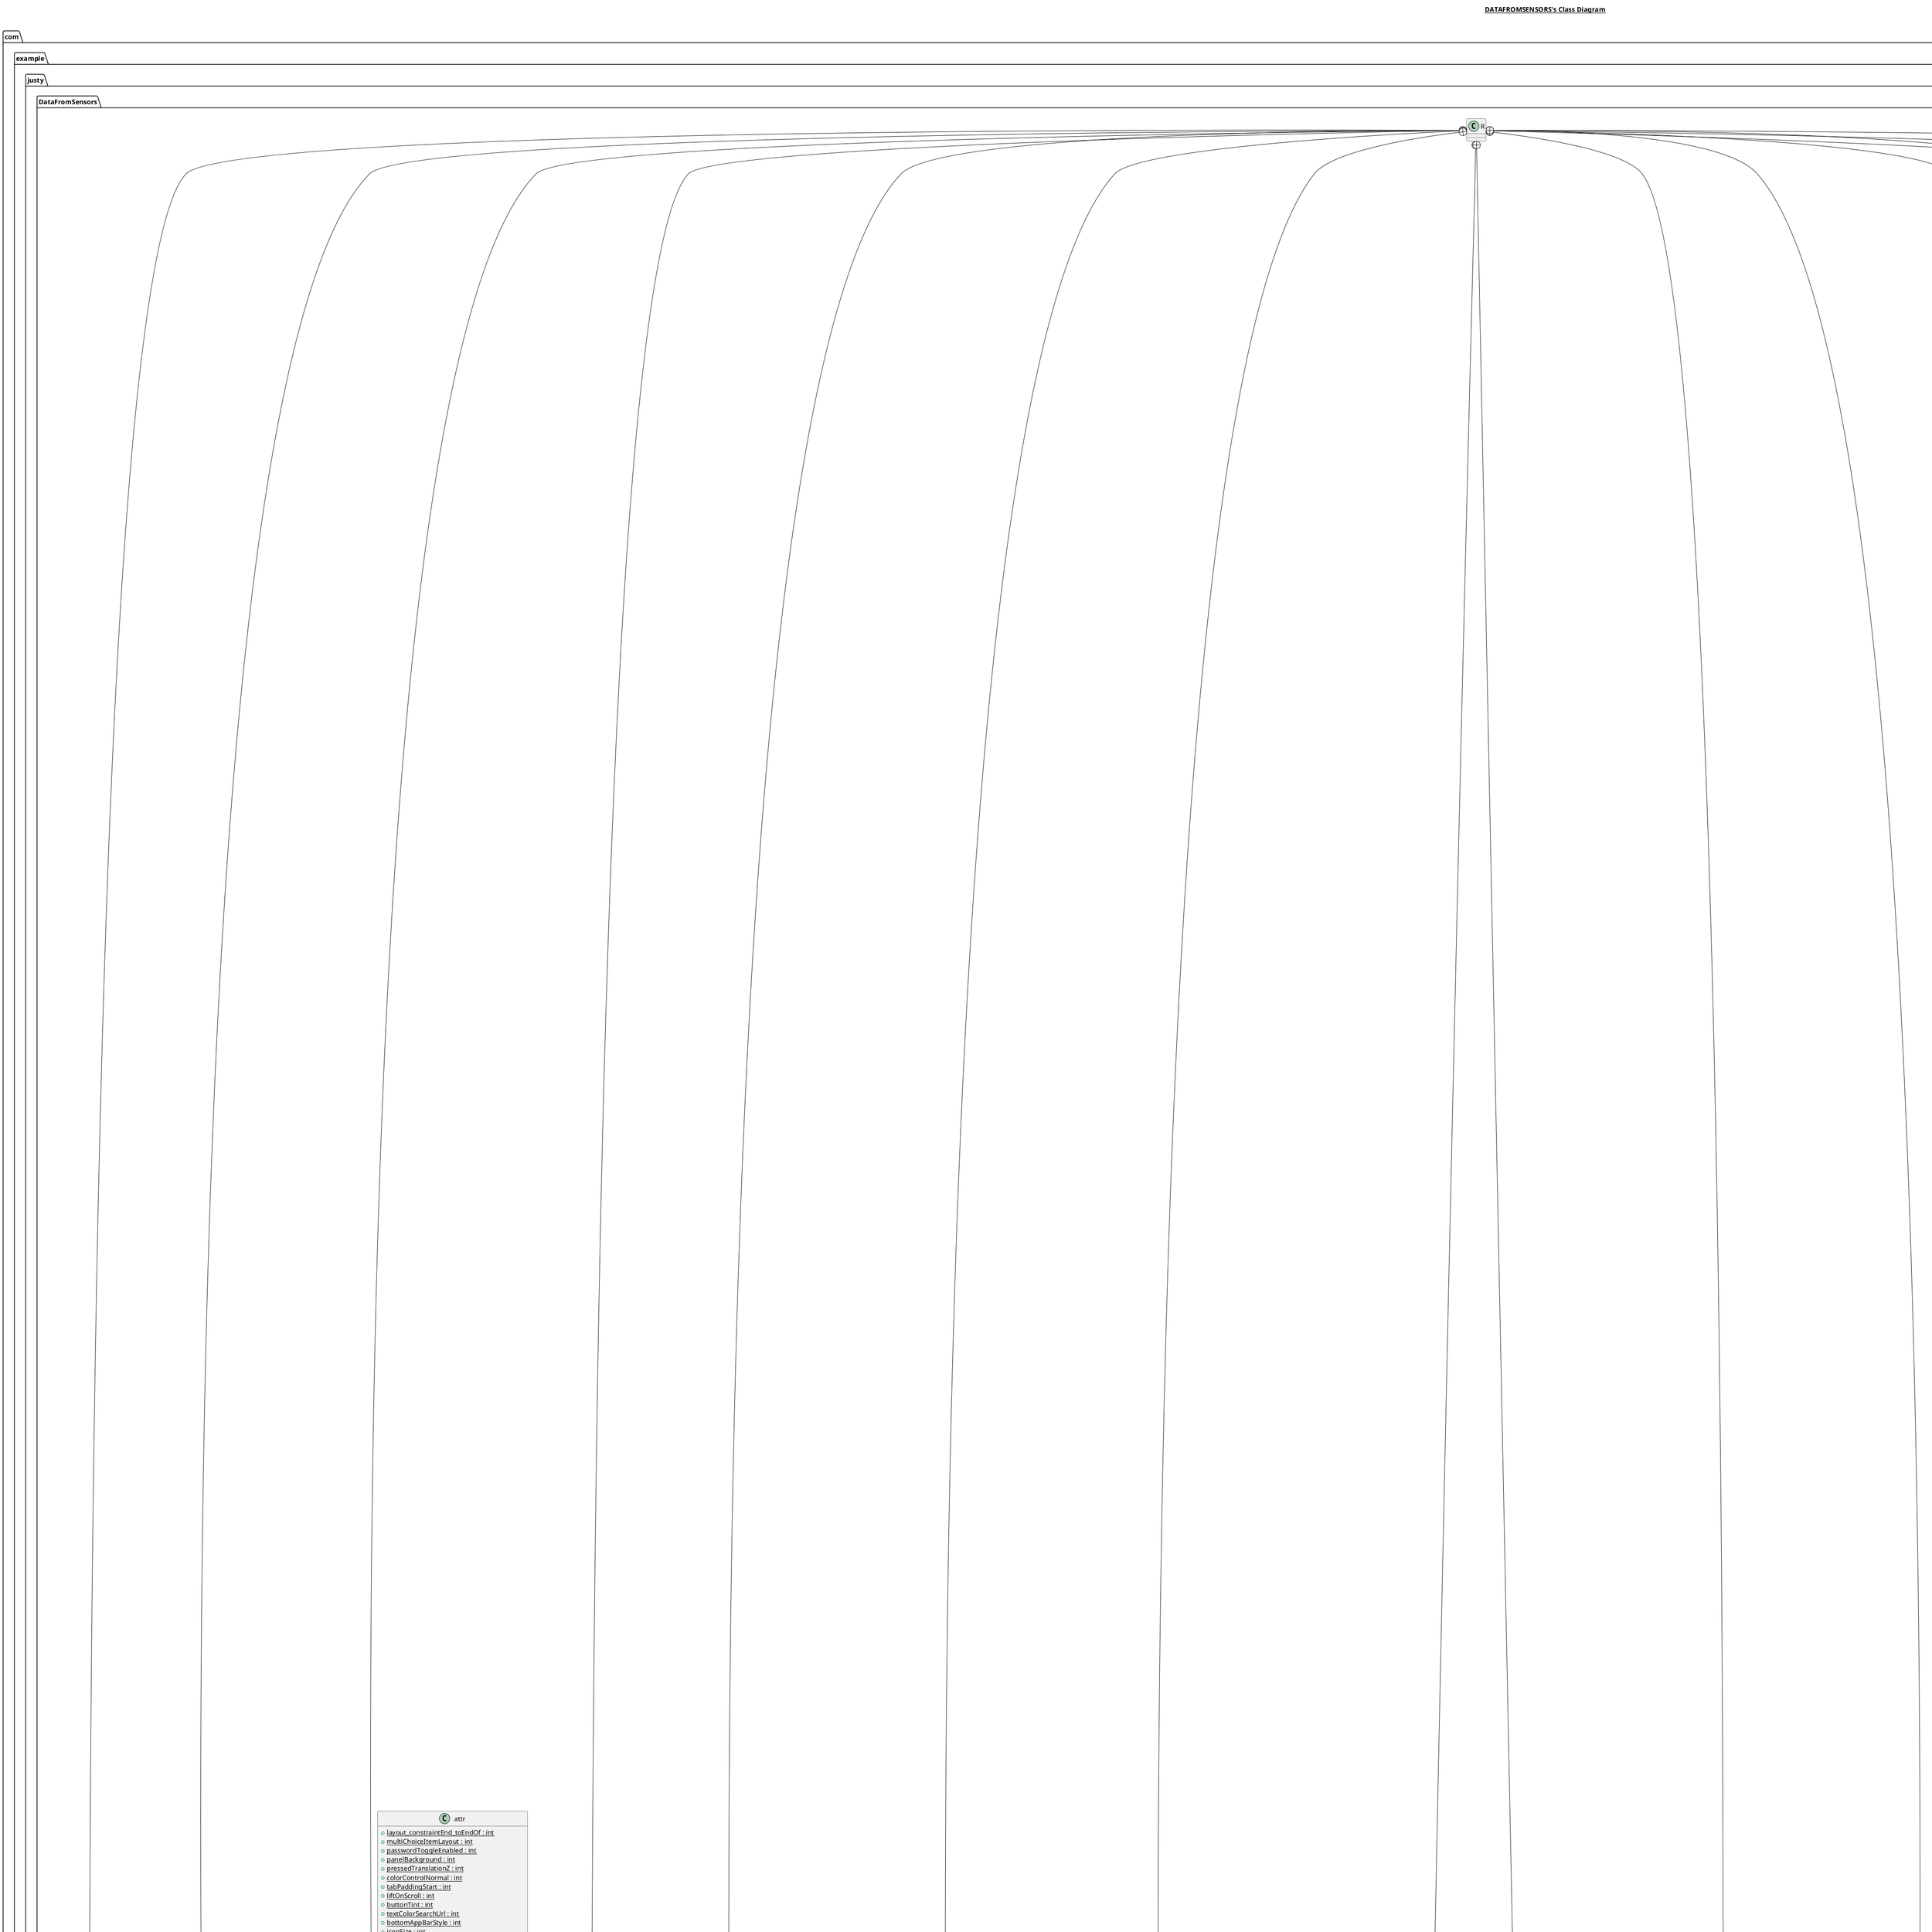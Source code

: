 @startuml

title __DATAFROMSENSORS's Class Diagram__\n

  package com.example.justy.DataFromSensors {
    class BuildConfig {
        {static} + DEBUG : boolean
    }
  }
  

  package com.example.justy.DataFromSensors {
    class Manifest {
    }
  }
  

  package com.example.justy.DataFromSensors {
    class permission {
    }
  }
  

  package com.example.justy.DataFromSensors {
    class permission_group {
    }
  }
  

  package com.example.justy.DataFromSensors {
    class R {
    }
  }
  

  package com.example.justy.DataFromSensors {
    class anim {
        {static} + abc_grow_fade_in_from_bottom : int
        {static} + abc_tooltip_enter : int
        {static} + abc_shrink_fade_out_from_bottom : int
        {static} + design_bottom_sheet_slide_out : int
        {static} + abc_tooltip_exit : int
        {static} + abc_slide_out_bottom : int
        {static} + abc_slide_in_bottom : int
        {static} + abc_popup_enter : int
        {static} + design_snackbar_in : int
        {static} + abc_fade_out : int
        {static} + abc_fade_in : int
        {static} + abc_popup_exit : int
        {static} + abc_slide_out_top : int
        {static} + design_snackbar_out : int
        {static} + abc_slide_in_top : int
        {static} + design_bottom_sheet_slide_in : int
    }
  }
  

  package com.example.justy.DataFromSensors {
    class animator {
        {static} + design_appbar_state_list_animator : int
        {static} + mtrl_fab_show_motion_spec : int
        {static} + mtrl_btn_state_list_anim : int
        {static} + mtrl_fab_transformation_sheet_collapse_spec : int
        {static} + design_fab_hide_motion_spec : int
        {static} + design_fab_show_motion_spec : int
        {static} + mtrl_fab_hide_motion_spec : int
        {static} + mtrl_btn_unelevated_state_list_anim : int
        {static} + mtrl_fab_transformation_sheet_expand_spec : int
        {static} + mtrl_chip_state_list_anim : int
    }
  }
  

  package com.example.justy.DataFromSensors {
    class attr {
        {static} + layout_constraintEnd_toEndOf : int
        {static} + multiChoiceItemLayout : int
        {static} + passwordToggleEnabled : int
        {static} + panelBackground : int
        {static} + pressedTranslationZ : int
        {static} + colorControlNormal : int
        {static} + tabPaddingStart : int
        {static} + liftOnScroll : int
        {static} + buttonTint : int
        {static} + textColorSearchUrl : int
        {static} + bottomAppBarStyle : int
        {static} + iconSize : int
        {static} + contentPaddingLeft : int
        {static} + actionModeCutDrawable : int
        {static} + tabIndicatorColor : int
        {static} + checkedIconVisible : int
        {static} + chipIconEnabled : int
        {static} + expandedTitleMarginBottom : int
        {static} + reverseLayout : int
        {static} + bottomNavigationStyle : int
        {static} + buttonTintMode : int
        {static} + layout_constraintTop_creator : int
        {static} + tabMaxWidth : int
        {static} + maxImageSize : int
        {static} + layout_constraintRight_toLeftOf : int
        {static} + layout_constraintVertical_weight : int
        {static} + tabPadding : int
        {static} + popupWindowStyle : int
        {static} + layout_collapseMode : int
        {static} + selectableItemBackground : int
        {static} + chipStartPadding : int
        {static} + windowFixedWidthMinor : int
        {static} + srcCompat : int
        {static} + fontVariationSettings : int
        {static} + fontProviderCerts : int
        {static} + contentPadding : int
        {static} + activityChooserViewStyle : int
        {static} + icon : int
        {static} + ratingBarStyleSmall : int
        {static} + logoDescription : int
        {static} + colorSecondary : int
        {static} + foregroundInsidePadding : int
        {static} + tabIconTint : int
        {static} + fabAlignmentMode : int
        {static} + itemHorizontalPadding : int
        {static} + paddingStart : int
        {static} + contentPaddingTop : int
        {static} + layout_constraintHeight_min : int
        {static} + statusBarScrim : int
        {static} + drawerArrowStyle : int
        {static} + backgroundTint : int
        {static} + layout_goneMarginBottom : int
        {static} + bottomSheetStyle : int
        {static} + closeItemLayout : int
        {static} + contentPaddingRight : int
        {static} + layout_constraintBottom_toBottomOf : int
        {static} + chipStrokeColor : int
        {static} + helperTextTextAppearance : int
        {static} + actionModeSplitBackground : int
        {static} + showDividers : int
        {static} + layout_constraintWidth_max : int
        {static} + chipStandaloneStyle : int
        {static} + barrierDirection : int
        {static} + buttonPanelSideLayout : int
        {static} + font : int
        {static} + titleTextColor : int
        {static} + chipStyle : int
        {static} + contentInsetEndWithActions : int
        {static} + thickness : int
        {static} + stackFromEnd : int
        {static} + fontProviderAuthority : int
        {static} + closeIconSize : int
        {static} + iconPadding : int
        {static} + actionBarDivider : int
        {static} + constraint_referenced_ids : int
        {static} + actionMenuTextColor : int
        {static} + fastScrollHorizontalTrackDrawable : int
        {static} + homeLayout : int
        {static} + switchStyle : int
        {static} + actionBarWidgetTheme : int
        {static} + layout_constraintWidth_percent : int
        {static} + textColorAlertDialogListItem : int
        {static} + tabIndicatorFullWidth : int
        {static} + barLength : int
        {static} + layout_scrollInterpolator : int
        {static} + layout_constraintStart_toEndOf : int
        {static} + boxStrokeWidth : int
        {static} + showTitle : int
        {static} + insetForeground : int
        {static} + cardMaxElevation : int
        {static} + imageButtonStyle : int
        {static} + boxStrokeColor : int
        {static} + collapseContentDescription : int
        {static} + strokeWidth : int
        {static} + seekBarStyle : int
        {static} + thumbTextPadding : int
        {static} + subtitleTextColor : int
        {static} + actionModeShareDrawable : int
        {static} + title : int
        {static} + boxCornerRadiusBottomStart : int
        {static} + passwordToggleTint : int
        {static} + content : int
        {static} + colorAccent : int
        {static} + layout_dodgeInsetEdges : int
        {static} + homeAsUpIndicator : int
        {static} + textAppearanceOverline : int
        {static} + expanded : int
        {static} + layout_constraintBottom_toTopOf : int
        {static} + divider : int
        {static} + windowActionBar : int
        {static} + tabPaddingBottom : int
        {static} + borderWidth : int
        {static} + alpha : int
        {static} + itemTextAppearanceActive : int
        {static} + textAppearancePopupMenuHeader : int
        {static} + actionOverflowMenuStyle : int
        {static} + ratingBarStyleIndicator : int
        {static} + drawableSize : int
        {static} + alertDialogCenterButtons : int
        {static} + counterTextAppearance : int
        {static} + textAppearanceHeadline5 : int
        {static} + buttonBarNeutralButtonStyle : int
        {static} + textAppearanceHeadline6 : int
        {static} + textAppearanceHeadline3 : int
        {static} + contentInsetStart : int
        {static} + textAppearanceHeadline4 : int
        {static} + textAppearanceHeadline1 : int
        {static} + textInputStyle : int
        {static} + textAppearanceHeadline2 : int
        {static} + coordinatorLayoutStyle : int
        {static} + listChoiceBackgroundIndicator : int
        {static} + behavior_skipCollapsed : int
        {static} + backgroundStacked : int
        {static} + windowActionModeOverlay : int
        {static} + behavior_fitToContents : int
        {static} + actionProviderClass : int
        {static} + popupTheme : int
        {static} + iconGravity : int
        {static} + layout_constraintVertical_chainStyle : int
        {static} + chipIconTint : int
        {static} + layout_editor_absoluteY : int
        {static} + layout_editor_absoluteX : int
        {static} + tabPaddingEnd : int
        {static} + layout_constraintVertical_bias : int
        {static} + closeIconEnabled : int
        {static} + actionModeStyle : int
        {static} + state_above_anchor : int
        {static} + contentInsetLeft : int
        {static} + colorPrimary : int
        {static} + actionModeSelectAllDrawable : int
        {static} + buttonGravity : int
        {static} + buttonIconDimen : int
        {static} + counterMaxLength : int
        {static} + buttonBarNegativeButtonStyle : int
        {static} + fontStyle : int
        {static} + displayOptions : int
        {static} + layout_constraintRight_creator : int
        {static} + itemIconSize : int
        {static} + checkedTextViewStyle : int
        {static} + subtitle : int
        {static} + fontProviderFetchStrategy : int
        {static} + layout_constraintHeight_percent : int
        {static} + arrowHeadLength : int
        {static} + itemIconPadding : int
        {static} + textAppearanceListItem : int
        {static} + actionBarSize : int
        {static} + switchTextAppearance : int
        {static} + iconEndPadding : int
        {static} + windowActionBarOverlay : int
        {static} + layout_keyline : int
        {static} + dialogCornerRadius : int
        {static} + paddingTopNoTitle : int
        {static} + boxCornerRadiusBottomEnd : int
        {static} + buttonBarButtonStyle : int
        {static} + layout_anchor : int
        {static} + itemPadding : int
        {static} + tickMark : int
        {static} + snackbarButtonStyle : int
        {static} + fabSize : int
        {static} + trackTint : int
        {static} + behavior_hideable : int
        {static} + menu : int
        {static} + chipMinHeight : int
        {static} + overlapAnchor : int
        {static} + tabTextColor : int
        {static} + splitTrack : int
        {static} + editTextColor : int
        {static} + layout_constraintLeft_toLeftOf : int
        {static} + layout_anchorGravity : int
        {static} + layout_constraintCircleAngle : int
        {static} + colorControlActivated : int
        {static} + materialButtonStyle : int
        {static} + listPreferredItemHeightSmall : int
        {static} + windowMinWidthMinor : int
        {static} + itemSpacing : int
        {static} + tintMode : int
        {static} + checkedIconEnabled : int
        {static} + cornerRadius : int
        {static} + closeIconEndPadding : int
        {static} + tabPaddingTop : int
        {static} + listItemLayout : int
        {static} + autoSizeStepGranularity : int
        {static} + itemBackground : int
        {static} + firstBaselineToTopHeight : int
        {static} + logo : int
        {static} + layout_constraintCircleRadius : int
        {static} + helperTextEnabled : int
        {static} + paddingBottomNoButtons : int
        {static} + strokeColor : int
        {static} + contentInsetStartWithNavigation : int
        {static} + cardElevation : int
        {static} + listPreferredItemPaddingLeft : int
        {static} + layout_constraintGuide_percent : int
        {static} + gapBetweenBars : int
        {static} + dropDownListViewStyle : int
        {static} + dialogTheme : int
        {static} + closeIcon : int
        {static} + textStartPadding : int
        {static} + itemTextColor : int
        {static} + expandedTitleMarginTop : int
        {static} + fastScrollVerticalThumbDrawable : int
        {static} + layout_constraintLeft_creator : int
        {static} + titleMargin : int
        {static} + listLayout : int
        {static} + preserveIconSpacing : int
        {static} + textAppearanceSmallPopupMenu : int
        {static} + chipIconVisible : int
        {static} + iconStartPadding : int
        {static} + background : int
        {static} + tabMode : int
        {static} + textAllCaps : int
        {static} + fastScrollEnabled : int
        {static} + tabIndicator : int
        {static} + progressBarStyle : int
        {static} + searchHintIcon : int
        {static} + textAppearanceCaption : int
        {static} + layout_constraintWidth_default : int
        {static} + maxButtonHeight : int
        {static} + contentDescription : int
        {static} + elevation : int
        {static} + dividerVertical : int
        {static} + boxBackgroundMode : int
        {static} + actionLayout : int
        {static} + toolbarStyle : int
        {static} + cardUseCompatPadding : int
        {static} + dividerHorizontal : int
        {static} + actionModeFindDrawable : int
        {static} + state_collapsible : int
        {static} + chipIcon : int
        {static} + autoCompleteTextViewStyle : int
        {static} + actionBarItemBackground : int
        {static} + tickMarkTint : int
        {static} + subtitleTextAppearance : int
        {static} + colorBackgroundFloating : int
        {static} + collapsedTitleTextAppearance : int
        {static} + actionOverflowButtonStyle : int
        {static} + submitBackground : int
        {static} + contentInsetRight : int
        {static} + alertDialogTheme : int
        {static} + tabBackground : int
        {static} + chipBackgroundColor : int
        {static} + showText : int
        {static} + checkboxStyle : int
        {static} + chipIconSize : int
        {static} + alphabeticModifiers : int
        {static} + behavior_overlapTop : int
        {static} + defaultQueryHint : int
        {static} + titleMarginTop : int
        {static} + editTextBackground : int
        {static} + alertDialogStyle : int
        {static} + actionModeBackground : int
        {static} + actionMenuTextAppearance : int
        {static} + spinBars : int
        {static} + customNavigationLayout : int
        {static} + chipEndPadding : int
        {static} + height : int
        {static} + tooltipText : int
        {static} + colorButtonNormal : int
        {static} + autoSizeMaxTextSize : int
        {static} + singleLine : int
        {static} + layout_constraintHorizontal_weight : int
        {static} + titleTextStyle : int
        {static} + expandedTitleMarginEnd : int
        {static} + actionBarTheme : int
        {static} + listPreferredItemPaddingRight : int
        {static} + layout_constraintBottom_creator : int
        {static} + boxCornerRadiusTopStart : int
        {static} + barrierAllowsGoneWidgets : int
        {static} + windowFixedWidthMajor : int
        {static} + snackbarStyle : int
        {static} + textAppearanceBody1 : int
        {static} + textAppearanceBody2 : int
        {static} + hideMotionSpec : int
        {static} + itemIconTint : int
        {static} + lastBaselineToBottomHeight : int
        {static} + popupMenuStyle : int
        {static} + boxCornerRadiusTopEnd : int
        {static} + chipSpacingVertical : int
        {static} + spinnerStyle : int
        {static} + titleMarginStart : int
        {static} + cardViewStyle : int
        {static} + paddingEnd : int
        {static} + hideOnContentScroll : int
        {static} + subtitleTextStyle : int
        {static} + titleEnabled : int
        {static} + tabStyle : int
        {static} + passwordToggleTintMode : int
        {static} + initialActivityCount : int
        {static} + cardCornerRadius : int
        {static} + layout_constrainedHeight : int
        {static} + itemTextAppearance : int
        {static} + actionBarStyle : int
        {static} + chipSpacing : int
        {static} + buttonBarStyle : int
        {static} + collapseIcon : int
        {static} + colorControlHighlight : int
        {static} + windowNoTitle : int
        {static} + counterOverflowTextAppearance : int
        {static} + navigationContentDescription : int
        {static} + counterEnabled : int
        {static} + layout_scrollFlags : int
        {static} + ratingBarStyle : int
        {static} + alertDialogButtonGroupStyle : int
        {static} + materialCardViewStyle : int
        {static} + navigationIcon : int
        {static} + editTextStyle : int
        {static} + contentPaddingBottom : int
        {static} + tabIndicatorHeight : int
        {static} + headerLayout : int
        {static} + listMenuViewStyle : int
        {static} + state_liftable : int
        {static} + titleMargins : int
        {static} + closeIconVisible : int
        {static} + lineSpacing : int
        {static} + actionBarTabStyle : int
        {static} + fastScrollVerticalTrackDrawable : int
        {static} + keylines : int
        {static} + queryBackground : int
        {static} + state_lifted : int
        {static} + controlBackground : int
        {static} + textAppearanceSearchResultTitle : int
        {static} + fontProviderQuery : int
        {static} + boxBackgroundColor : int
        {static} + toolbarId : int
        {static} + layout_optimizationLevel : int
        {static} + indeterminateProgressStyle : int
        {static} + switchPadding : int
        {static} + layout_constraintHeight_default : int
        {static} + textEndPadding : int
        {static} + helperText : int
        {static} + layout_constraintStart_toStartOf : int
        {static} + constraintSet : int
        {static} + showAsAction : int
        {static} + navigationViewStyle : int
        {static} + tooltipForegroundColor : int
        {static} + tabIndicatorGravity : int
        {static} + hideOnScroll : int
        {static} + thumbTint : int
        {static} + expandedTitleTextAppearance : int
        {static} + arrowShaftLength : int
        {static} + actionViewClass : int
        {static} + backgroundTintMode : int
        {static} + color : int
        {static} + errorEnabled : int
        {static} + textAppearanceSearchResultSubtitle : int
        {static} + actionBarTabBarStyle : int
        {static} + tabMinWidth : int
        {static} + windowFixedHeightMinor : int
        {static} + tabContentStart : int
        {static} + singleSelection : int
        {static} + layout_constraintTop_toTopOf : int
        {static} + iconTintMode : int
        {static} + tint : int
        {static} + expandedTitleGravity : int
        {static} + layout_goneMarginStart : int
        {static} + contentInsetEnd : int
        {static} + spinnerDropDownItemStyle : int
        {static} + rippleColor : int
        {static} + chipSpacingHorizontal : int
        {static} + tabIndicatorAnimationDuration : int
        {static} + tabTextAppearance : int
        {static} + layout_constraintBaseline_toBaselineOf : int
        {static} + listDividerAlertDialog : int
        {static} + layout_constraintGuide_begin : int
        {static} + layout : int
        {static} + actionModePasteDrawable : int
        {static} + layoutManager : int
        {static} + listPopupWindowStyle : int
        {static} + allowStacking : int
        {static} + tickMarkTintMode : int
        {static} + titleMarginBottom : int
        {static} + tabUnboundedRipple : int
        {static} + closeIconStartPadding : int
        {static} + switchMinWidth : int
        {static} + commitIcon : int
        {static} + actionModePopupWindowStyle : int
        {static} + chipStrokeWidth : int
        {static} + checkedChip : int
        {static} + layout_behavior : int
        {static} + colorError : int
        {static} + iconTint : int
        {static} + layout_constraintEnd_toStartOf : int
        {static} + backgroundSplit : int
        {static} + cardPreventCornerOverlap : int
        {static} + textAppearanceSubtitle1 : int
        {static} + textAppearanceSubtitle2 : int
        {static} + trackTintMode : int
        {static} + layout_constraintHorizontal_bias : int
        {static} + expandedTitleMarginStart : int
        {static} + enforceTextAppearance : int
        {static} + thumbTintMode : int
        {static} + textAppearanceLargePopupMenu : int
        {static} + listPreferredItemHeightLarge : int
        {static} + queryHint : int
        {static} + contentScrim : int
        {static} + actionBarPopupTheme : int
        {static} + ttcIndex : int
        {static} + layout_constraintLeft_toRightOf : int
        {static} + windowFixedHeightMajor : int
        {static} + layout_goneMarginLeft : int
        {static} + layout_goneMarginRight : int
        {static} + iconifiedByDefault : int
        {static} + suggestionRowLayout : int
        {static} + bottomSheetDialogTheme : int
        {static} + textAppearanceButton : int
        {static} + dialogPreferredPadding : int
        {static} + autoSizeTextType : int
        {static} + layout_constraintHeight_max : int
        {static} + isLightTheme : int
        {static} + useCompatPadding : int
        {static} + fabCradleMargin : int
        {static} + emptyVisibility : int
        {static} + textAppearanceListItemSmall : int
        {static} + layout_collapseParallaxMultiplier : int
        {static} + listPreferredItemHeight : int
        {static} + checkedIcon : int
        {static} + layout_constraintTop_toBottomOf : int
        {static} + tabSelectedTextColor : int
        {static} + chipGroupStyle : int
        {static} + theme : int
        {static} + layout_constraintBaseline_creator : int
        {static} + boxCollapsedPaddingTop : int
        {static} + measureWithLargestChild : int
        {static} + searchViewStyle : int
        {static} + showMotionSpec : int
        {static} + layout_constraintWidth_min : int
        {static} + tabRippleColor : int
        {static} + numericModifiers : int
        {static} + labelVisibilityMode : int
        {static} + layout_goneMarginTop : int
        {static} + buttonStyleSmall : int
        {static} + autoSizePresetSizes : int
        {static} + fabCradleVerticalOffset : int
        {static} + selectableItemBackgroundBorderless : int
        {static} + actionModeCloseDrawable : int
        {static} + layout_constraintGuide_end : int
        {static} + hintEnabled : int
        {static} + lineHeight : int
        {static} + expandActivityOverflowButtonDrawable : int
        {static} + colorPrimaryDark : int
        {static} + passwordToggleContentDescription : int
        {static} + floatingActionButtonStyle : int
        {static} + goIcon : int
        {static} + viewInflaterClass : int
        {static} + enforceMaterialTheme : int
        {static} + layout_constraintRight_toRightOf : int
        {static} + tabIconTintMode : int
        {static} + errorTextAppearance : int
        {static} + hintTextAppearance : int
        {static} + chainUseRtl : int
        {static} + titleMarginEnd : int
        {static} + fabCradleRoundedCornerRadius : int
        {static} + windowMinWidthMajor : int
        {static} + titleTextAppearance : int
        {static} + expandedTitleMargin : int
        {static} + closeIconTint : int
        {static} + toolbarNavigationButtonStyle : int
        {static} + statusBarBackground : int
        {static} + fontFamily : int
        {static} + actionModeCopyDrawable : int
        {static} + colorSwitchThumbNormal : int
        {static} + itemTextAppearanceInactive : int
        {static} + dividerPadding : int
        {static} + actionBarSplitStyle : int
        {static} + fontWeight : int
        {static} + layout_constraintDimensionRatio : int
        {static} + tabGravity : int
        {static} + itemHorizontalTranslationEnabled : int
        {static} + panelMenuListTheme : int
        {static} + singleChoiceItemLayout : int
        {static} + behavior_peekHeight : int
        {static} + subMenuArrow : int
        {static} + cardBackgroundColor : int
        {static} + actionModeCloseButtonStyle : int
        {static} + borderlessButtonStyle : int
        {static} + actionButtonStyle : int
        {static} + tooltipFrameBackground : int
        {static} + layout_constrainedWidth : int
        {static} + maxActionInlineWidth : int
        {static} + actionModeWebSearchDrawable : int
        {static} + autoSizeMinTextSize : int
        {static} + scrimVisibleHeightTrigger : int
        {static} + scrimBackground : int
        {static} + dropdownListPreferredItemHeight : int
        {static} + progressBarPadding : int
        {static} + scrimAnimationDuration : int
        {static} + layout_constraintHorizontal_chainStyle : int
        {static} + radioButtonStyle : int
        {static} + fastScrollHorizontalThumbDrawable : int
        {static} + tabInlineLabel : int
        {static} + hoveredFocusedTranslationZ : int
        {static} + actionBarTabTextStyle : int
        {static} + actionDropDownStyle : int
        {static} + chipCornerRadius : int
        {static} + layout_insetEdge : int
        {static} + track : int
        {static} + behavior_autoHide : int
        {static} + panelMenuListWidth : int
        {static} + fabCustomSize : int
        {static} + searchIcon : int
        {static} + fontProviderPackage : int
        {static} + hintAnimationEnabled : int
        {static} + layout_goneMarginEnd : int
        {static} + buttonStyle : int
        {static} + state_collapsed : int
        {static} + textAppearanceListItemSecondary : int
        {static} + buttonBarPositiveButtonStyle : int
        {static} + layout_constraintCircle : int
        {static} + fontProviderFetchTimeout : int
        {static} + spanCount : int
        {static} + passwordToggleDrawable : int
        {static} + voiceIcon : int
        {static} + navigationMode : int
        {static} + collapsedTitleGravity : int
    }
  }
  

  package com.example.justy.DataFromSensors {
    class bool {
        {static} + abc_allow_stacked_button_bar : int
        {static} + abc_config_actionMenuItemAllCaps : int
        {static} + abc_action_bar_embed_tabs : int
        {static} + mtrl_btn_textappearance_all_caps : int
    }
  }
  

  package com.example.justy.DataFromSensors {
    class color {
        {static} + abc_search_url_text_selected : int
        {static} + mtrl_btn_text_color_disabled : int
        {static} + mtrl_tabs_colored_ripple_color : int
        {static} + dim_foreground_material_dark : int
        {static} + abc_search_url_text_pressed : int
        {static} + abc_tint_spinner : int
        {static} + abc_input_method_navigation_guard : int
        {static} + abc_tint_switch_track : int
        {static} + mtrl_tabs_icon_color_selector : int
        {static} + colorPrimary : int
        {static} + switch_thumb_disabled_material_dark : int
        {static} + abc_search_url_text_normal : int
        {static} + secondary_text_default_material_light : int
        {static} + error_color_material_light : int
        {static} + highlighted_text_material_dark : int
        {static} + ripple_material_light : int
        {static} + background_material_dark : int
        {static} + primary_text_disabled_material_light : int
        {static} + abc_background_cache_hint_selector_material_light : int
        {static} + mtrl_btn_transparent_bg_color : int
        {static} + abc_primary_text_material_dark : int
        {static} + abc_primary_text_disable_only_material_light : int
        {static} + dim_foreground_material_light : int
        {static} + abc_tint_seek_thumb : int
        {static} + tooltip_background_light : int
        {static} + abc_search_url_text : int
        {static} + primary_text_default_material_light : int
        {static} + material_grey_300 : int
        {static} + mtrl_textinput_default_box_stroke_color : int
        {static} + material_blue_grey_900 : int
        {static} + abc_btn_colored_text_material : int
        {static} + primary_dark_material_dark : int
        {static} + ripple_material_dark : int
        {static} + mtrl_textinput_hovered_box_stroke_color : int
        {static} + switch_thumb_material_dark : int
        {static} + design_error : int
        {static} + switch_thumb_disabled_material_light : int
        {static} + cardview_shadow_start_color : int
        {static} + switch_thumb_normal_material_light : int
        {static} + secondary_text_disabled_material_light : int
        {static} + mtrl_btn_stroke_color_selector : int
        {static} + mtrl_btn_ripple_color : int
        {static} + accent_material_dark : int
        {static} + abc_hint_foreground_material_light : int
        {static} + design_fab_stroke_end_outer_color : int
        {static} + tooltip_background_dark : int
        {static} + bright_foreground_inverse_material_light : int
        {static} + bright_foreground_disabled_material_dark : int
        {static} + abc_primary_text_material_light : int
        {static} + mtrl_btn_bg_color_selector : int
        {static} + mtrl_fab_ripple_color : int
        {static} + material_grey_50 : int
        {static} + design_default_color_primary : int
        {static} + button_material_light : int
        {static} + bright_foreground_material_dark : int
        {static} + design_fab_stroke_top_inner_color : int
        {static} + mtrl_tabs_ripple_color : int
        {static} + error_color_material_dark : int
        {static} + button_material_dark : int
        {static} + highlighted_text_material_light : int
        {static} + design_fab_shadow_start_color : int
        {static} + design_fab_shadow_end_color : int
        {static} + material_grey_600 : int
        {static} + dim_foreground_disabled_material_light : int
        {static} + colorPrimaryDark : int
        {static} + mtrl_bottom_nav_colored_item_tint : int
        {static} + material_blue_grey_800 : int
        {static} + foreground_material_dark : int
        {static} + mtrl_btn_text_color_selector : int
        {static} + mtrl_chip_ripple_color : int
        {static} + bright_foreground_material_light : int
        {static} + mtrl_text_btn_text_color_selector : int
        {static} + abc_secondary_text_material_dark : int
        {static} + cardview_shadow_end_color : int
        {static} + abc_tint_default : int
        {static} + abc_secondary_text_material_light : int
        {static} + mtrl_chip_text_color : int
        {static} + design_snackbar_background_color : int
        {static} + primary_text_default_material_dark : int
        {static} + material_grey_850 : int
        {static} + mtrl_btn_text_btn_ripple_color : int
        {static} + notification_action_color_filter : int
        {static} + material_grey_900 : int
        {static} + mtrl_textinput_disabled_color : int
        {static} + primary_dark_material_light : int
        {static} + mtrl_chip_close_icon_tint : int
        {static} + abc_color_highlight_material : int
        {static} + mtrl_btn_bg_color_disabled : int
        {static} + cardview_dark_background : int
        {static} + material_deep_teal_500 : int
        {static} + mtrl_chip_background_color : int
        {static} + material_grey_100 : int
        {static} + mtrl_tabs_icon_color_selector_colored : int
        {static} + primary_material_light : int
        {static} + cardview_light_background : int
        {static} + design_bottom_navigation_shadow_color : int
        {static} + switch_thumb_normal_material_dark : int
        {static} + mtrl_tabs_legacy_text_color_selector : int
        {static} + mtrl_bottom_nav_item_tint : int
        {static} + abc_background_cache_hint_selector_material_dark : int
        {static} + abc_tint_edittext : int
        {static} + mtrl_scrim_color : int
        {static} + design_fab_stroke_top_outer_color : int
        {static} + design_default_color_primary_dark : int
        {static} + colorAccent : int
        {static} + notification_icon_bg_color : int
        {static} + background_floating_material_dark : int
        {static} + primary_text_disabled_material_dark : int
        {static} + bright_foreground_disabled_material_light : int
        {static} + statusBarColor : int
        {static} + background_material_light : int
        {static} + abc_tint_btn_checkable : int
        {static} + accent_material_light : int
        {static} + abc_btn_colored_borderless_text_material : int
        {static} + primary_material_dark : int
        {static} + notification_material_background_media_default_color : int
        {static} + design_fab_stroke_end_inner_color : int
        {static} + secondary_text_default_material_dark : int
        {static} + abc_hint_foreground_material_dark : int
        {static} + material_grey_800 : int
        {static} + foreground_material_light : int
        {static} + switch_thumb_material_light : int
        {static} + design_fab_shadow_mid_color : int
        {static} + material_blue_grey_950 : int
        {static} + dim_foreground_disabled_material_dark : int
        {static} + material_deep_teal_200 : int
        {static} + background_floating_material_light : int
        {static} + mtrl_textinput_filled_box_default_background_color : int
        {static} + design_tint_password_toggle : int
        {static} + bright_foreground_inverse_material_dark : int
        {static} + secondary_text_disabled_material_dark : int
        {static} + abc_primary_text_disable_only_material_dark : int
    }
  }
  

  package com.example.justy.DataFromSensors {
    class dimen {
        {static} + notification_main_column_padding_top : int
        {static} + mtrl_textinput_box_corner_radius_small : int
        {static} + abc_dialog_title_divider_material : int
        {static} + compat_button_padding_horizontal_material : int
        {static} + design_bottom_navigation_item_max_width : int
        {static} + subtitle_shadow_offset : int
        {static} + design_snackbar_padding_vertical_2lines : int
        {static} + compat_notification_large_icon_max_height : int
        {static} + cardview_default_elevation : int
        {static} + notification_large_icon_width : int
        {static} + design_textinput_caption_translate_y : int
        {static} + tooltip_y_offset_touch : int
        {static} + abc_dialog_list_padding_bottom_no_buttons : int
        {static} + mtrl_bottomappbar_fab_cradle_rounded_corner_radius : int
        {static} + mtrl_btn_text_size : int
        {static} + abc_floating_window_z : int
        {static} + hint_pressed_alpha_material_light : int
        {static} + mtrl_btn_dialog_btn_min_width : int
        {static} + abc_text_size_body_1_material : int
        {static} + notification_media_narrow_margin : int
        {static} + abc_action_bar_icon_vertical_padding_material : int
        {static} + mtrl_btn_inset : int
        {static} + abc_control_corner_material : int
        {static} + design_tab_text_size_2line : int
        {static} + mtrl_btn_pressed_z : int
        {static} + mtrl_snackbar_background_corner_radius : int
        {static} + abc_action_bar_stacked_max_height : int
        {static} + design_snackbar_action_inline_max_width : int
        {static} + abc_panel_menu_list_width : int
        {static} + abc_action_bar_content_inset_with_nav : int
        {static} + abc_action_button_min_height_material : int
        {static} + design_bottom_navigation_height : int
        {static} + mtrl_textinput_box_bottom_offset : int
        {static} + abc_text_size_headline_material : int
        {static} + design_bottom_sheet_peek_height_min : int
        {static} + mtrl_navigation_item_horizontal_padding : int
        {static} + abc_action_bar_default_padding_end_material : int
        {static} + design_snackbar_elevation : int
        {static} + abc_list_item_padding_horizontal_material : int
        {static} + abc_action_bar_overflow_padding_start_material : int
        {static} + abc_select_dialog_padding_start_material : int
        {static} + mtrl_fab_translation_z_hovered_focused : int
        {static} + tooltip_corner_radius : int
        {static} + abc_switch_padding : int
        {static} + design_bottom_navigation_shadow_height : int
        {static} + design_tab_text_size : int
        {static} + design_navigation_max_width : int
        {static} + abc_seekbar_track_progress_height_material : int
        {static} + notification_large_icon_height : int
        {static} + abc_dialog_min_width_minor : int
        {static} + design_fab_translation_z_pressed : int
        {static} + notification_small_icon_size_as_large : int
        {static} + abc_dialog_min_width_major : int
        {static} + abc_dialog_fixed_width_minor : int
        {static} + abc_edit_text_inset_bottom_material : int
        {static} + design_bottom_navigation_margin : int
        {static} + design_snackbar_max_width : int
        {static} + design_bottom_navigation_active_text_size : int
        {static} + mtrl_textinput_box_stroke_width_focused : int
        {static} + abc_dialog_fixed_width_major : int
        {static} + abc_text_size_large_material : int
        {static} + tooltip_y_offset_non_touch : int
        {static} + highlight_alpha_material_colored : int
        {static} + abc_text_size_subhead_material : int
        {static} + notification_content_margin_start : int
        {static} + tooltip_precise_anchor_threshold : int
        {static} + design_bottom_navigation_active_item_min_width : int
        {static} + design_fab_elevation : int
        {static} + abc_dropdownitem_text_padding_right : int
        {static} + notification_top_pad_large_text : int
        {static} + abc_action_bar_content_inset_material : int
        {static} + mtrl_textinput_outline_box_expanded_padding : int
        {static} + abc_alert_dialog_button_bar_height : int
        {static} + design_navigation_item_horizontal_padding : int
        {static} + mtrl_textinput_box_label_cutout_padding : int
        {static} + abc_disabled_alpha_material_dark : int
        {static} + design_navigation_padding_bottom : int
        {static} + mtrl_navigation_elevation : int
        {static} + notification_top_pad : int
        {static} + mtrl_btn_focused_z : int
        {static} + abc_button_padding_vertical_material : int
        {static} + design_snackbar_text_size : int
        {static} + abc_button_inset_vertical_material : int
        {static} + abc_text_size_display_1_material : int
        {static} + design_navigation_icon_size : int
        {static} + hint_alpha_material_dark : int
        {static} + notification_subtext_size : int
        {static} + mtrl_card_elevation : int
        {static} + mtrl_btn_z : int
        {static} + design_tab_max_width : int
        {static} + subtitle_corner_radius : int
        {static} + tooltip_precise_anchor_extra_offset : int
        {static} + design_bottom_navigation_active_item_max_width : int
        {static} + mtrl_btn_text_btn_icon_padding : int
        {static} + fastscroll_default_thickness : int
        {static} + abc_dropdownitem_text_padding_left : int
        {static} + abc_action_bar_stacked_tab_max_width : int
        {static} + design_bottom_navigation_elevation : int
        {static} + mtrl_btn_padding_bottom : int
        {static} + abc_edit_text_inset_horizontal_material : int
        {static} + design_navigation_separator_vertical_padding : int
        {static} + mtrl_toolbar_default_height : int
        {static} + item_touch_helper_swipe_escape_max_velocity : int
        {static} + design_bottom_sheet_modal_elevation : int
        {static} + mtrl_textinput_box_stroke_width_default : int
        {static} + design_appbar_elevation : int
        {static} + design_fab_size_mini : int
        {static} + abc_text_size_medium_material : int
        {static} + abc_progress_bar_height_material : int
        {static} + item_touch_helper_max_drag_scroll_per_frame : int
        {static} + mtrl_btn_icon_btn_padding_left : int
        {static} + design_bottom_navigation_text_size : int
        {static} + design_snackbar_min_width : int
        {static} + design_snackbar_padding_vertical : int
        {static} + abc_dialog_list_padding_top_no_title : int
        {static} + mtrl_btn_hovered_z : int
        {static} + mtrl_btn_disabled_z : int
        {static} + subtitle_shadow_radius : int
        {static} + abc_dialog_padding_material : int
        {static} + abc_action_bar_default_height_material : int
        {static} + abc_text_size_body_2_material : int
        {static} + fastscroll_minimum_range : int
        {static} + mtrl_chip_pressed_translation_z : int
        {static} + nav_header_vertical_spacing : int
        {static} + notification_action_text_size : int
        {static} + notification_small_icon_background_padding : int
        {static} + highlight_alpha_material_dark : int
        {static} + tooltip_vertical_padding : int
        {static} + abc_search_view_preferred_height : int
        {static} + abc_control_padding_material : int
        {static} + design_fab_translation_z_hovered_focused : int
        {static} + abc_action_bar_subtitle_top_margin_material : int
        {static} + highlight_alpha_material_light : int
        {static} + abc_dialog_padding_top_material : int
        {static} + abc_dropdownitem_icon_width : int
        {static} + mtrl_btn_disabled_elevation : int
        {static} + compat_notification_large_icon_max_width : int
        {static} + abc_text_size_display_4_material : int
        {static} + abc_action_button_min_width_overflow_material : int
        {static} + mtrl_btn_elevation : int
        {static} + abc_alert_dialog_button_dimen : int
        {static} + compat_button_inset_vertical_material : int
        {static} + abc_action_bar_default_padding_start_material : int
        {static} + mtrl_bottomappbar_fab_cradle_vertical_offset : int
        {static} + hint_alpha_material_light : int
        {static} + tooltip_horizontal_padding : int
        {static} + notification_right_icon_size : int
        {static} + abc_text_size_button_material : int
        {static} + abc_search_view_preferred_width : int
        {static} + abc_action_bar_elevation_material : int
        {static} + design_fab_size_normal : int
        {static} + abc_text_size_display_2_material : int
        {static} + hint_pressed_alpha_material_dark : int
        {static} + abc_action_bar_subtitle_bottom_margin_material : int
        {static} + design_snackbar_background_corner_radius : int
        {static} + abc_text_size_title_material : int
        {static} + item_touch_helper_swipe_escape_velocity : int
        {static} + design_navigation_icon_padding : int
        {static} + mtrl_btn_text_btn_padding_left : int
        {static} + design_fab_image_size : int
        {static} + abc_action_button_min_width_material : int
        {static} + abc_button_padding_horizontal_material : int
        {static} + abc_disabled_alpha_material_light : int
        {static} + mtrl_fab_elevation : int
        {static} + mtrl_bottomappbar_height : int
        {static} + mtrl_btn_padding_top : int
        {static} + abc_text_size_title_material_toolbar : int
        {static} + fab_margin : int
        {static} + compat_button_padding_vertical_material : int
        {static} + mtrl_btn_padding_left : int
        {static} + abc_dialog_fixed_height_major : int
        {static} + disabled_alpha_material_light : int
        {static} + mtrl_btn_icon_padding : int
        {static} + abc_config_prefDialogWidth : int
        {static} + design_tab_scrollable_min_width : int
        {static} + abc_text_size_menu_header_material : int
        {static} + abc_text_size_menu_material : int
        {static} + abc_dialog_fixed_height_minor : int
        {static} + compat_button_inset_horizontal_material : int
        {static} + design_snackbar_padding_horizontal : int
        {static} + abc_edit_text_inset_top_material : int
        {static} + design_fab_border_width : int
        {static} + mtrl_btn_padding_right : int
        {static} + fastscroll_margin : int
        {static} + design_navigation_elevation : int
        {static} + compat_control_corner_material : int
        {static} + mtrl_btn_corner_radius : int
        {static} + cardview_default_radius : int
        {static} + mtrl_btn_stroke_size : int
        {static} + design_bottom_navigation_item_min_width : int
        {static} + abc_text_size_caption_material : int
        {static} + abc_control_inset_material : int
        {static} + disabled_alpha_material_dark : int
        {static} + activity_horizontal_margin : int
        {static} + abc_text_size_small_material : int
        {static} + nav_header_height : int
        {static} + mtrl_btn_text_btn_padding_right : int
        {static} + mtrl_textinput_box_padding_end : int
        {static} + tooltip_margin : int
        {static} + abc_cascading_menus_min_smallest_width : int
        {static} + mtrl_fab_translation_z_pressed : int
        {static} + abc_dialog_corner_radius_material : int
        {static} + mtrl_card_spacing : int
        {static} + notification_right_side_padding_top : int
        {static} + design_navigation_item_icon_padding : int
        {static} + abc_seekbar_track_background_height_material : int
        {static} + activity_vertical_margin : int
        {static} + mtrl_bottomappbar_fabOffsetEndMode : int
        {static} + design_snackbar_extra_spacing_horizontal : int
        {static} + abc_button_inset_horizontal_material : int
        {static} + subtitle_outline_width : int
        {static} + abc_text_size_subtitle_material_toolbar : int
        {static} + cardview_compat_inset_shadow : int
        {static} + mtrl_chip_text_size : int
        {static} + notification_action_icon_size : int
        {static} + mtrl_navigation_item_icon_padding : int
        {static} + mtrl_snackbar_margin : int
        {static} + design_bottom_navigation_icon_size : int
        {static} + notification_big_circle_margin : int
        {static} + mtrl_textinput_box_corner_radius_medium : int
        {static} + abc_action_bar_overflow_padding_end_material : int
        {static} + mtrl_btn_letter_spacing : int
        {static} + abc_text_size_display_3_material : int
        {static} + mtrl_bottomappbar_fab_cradle_margin : int
    }
  }
  

  package com.example.justy.DataFromSensors {
    class drawable {
        {static} + abc_dialog_material_background : int
        {static} + abc_control_background_material : int
        {static} + agh : int
        {static} + abc_btn_check_to_on_mtrl_015 : int
        {static} + ic_menu_send : int
        {static} + abc_text_cursor_material : int
        {static} + abc_btn_radio_to_on_mtrl_000 : int
        {static} + splash_view : int
        {static} + baseline_insert_chart_outlined_24 : int
        {static} + abc_list_selector_background_transition_holo_light : int
        {static} + abc_item_background_holo_light : int
        {static} + abc_switch_thumb_material : int
        {static} + abc_ic_search_api_material : int
        {static} + abc_scrubber_control_to_pressed_mtrl_000 : int
        {static} + abc_popup_background_mtrl_mult : int
        {static} + abc_ic_clear_material : int
        {static} + abc_btn_check_to_on_mtrl_000 : int
        {static} + abc_edit_text_material : int
        {static} + design_password_eye : int
        {static} + abc_seekbar_tick_mark_material : int
        {static} + abc_ic_star_half_black_16dp : int
        {static} + abc_cab_background_top_material : int
        {static} + ic_launcher_background : int
        {static} + abc_ic_star_black_16dp : int
        {static} + abc_cab_background_internal_bg : int
        {static} + ic_mtrl_chip_checked_circle : int
        {static} + abc_scrubber_control_to_pressed_mtrl_005 : int
        {static} + abc_ic_menu_share_mtrl_alpha : int
        {static} + abc_list_divider_material : int
        {static} + abc_list_focused_holo : int
        {static} + ic_menu_slideshow : int
        {static} + baseline_grid_on_24 : int
        {static} + ic_menu_camera : int
        {static} + abc_textfield_activated_mtrl_alpha : int
        {static} + abc_cab_background_top_mtrl_alpha : int
        {static} + abc_textfield_search_activated_mtrl_alpha : int
        {static} + abc_textfield_search_default_mtrl_alpha : int
        {static} + abc_text_select_handle_right_mtrl_light : int
        {static} + abc_ab_share_pack_mtrl_alpha : int
        {static} + abc_list_selector_holo_dark : int
        {static} + abc_action_bar_item_background_material : int
        {static} + abc_seekbar_track_material : int
        {static} + notification_tile_bg : int
        {static} + abc_ratingbar_indicator_material : int
        {static} + abc_textfield_default_mtrl_alpha : int
        {static} + abc_ic_star_half_black_48dp : int
        {static} + abc_ic_menu_selectall_mtrl_alpha : int
        {static} + abc_list_pressed_holo_dark : int
        {static} + design_ic_visibility : int
        {static} + abc_btn_borderless_material : int
        {static} + abc_textfield_search_material : int
        {static} + ic_menu_share : int
        {static} + abc_text_select_handle_left_mtrl_light : int
        {static} + abc_btn_radio_to_on_mtrl_015 : int
        {static} + abc_text_select_handle_right_mtrl_dark : int
        {static} + notification_bg_low_normal : int
        {static} + abc_spinner_textfield_background_material : int
        {static} + tooltip_frame_light : int
        {static} + abc_list_selector_holo_light : int
        {static} + notify_panel_notification_icon_bg : int
        {static} + avd_hide_password : int
        {static} + notification_bg_low : int
        {static} + abc_ic_star_half_black_36dp : int
        {static} + navigation_empty_icon : int
        {static} + ic_menu_gallery : int
        {static} + ic_mtrl_chip_close_circle : int
        {static} + abc_tab_indicator_mtrl_alpha : int
        {static} + abc_ic_voice_search_api_material : int
        {static} + abc_btn_radio_material : int
        {static} + abc_scrubber_track_mtrl_alpha : int
        {static} + mtrl_tabs_default_indicator : int
        {static} + mtrl_snackbar_background : int
        {static} + ic_menu_manage : int
        {static} + abc_ic_star_black_48dp : int
        {static} + logo : int
        {static} + abc_seekbar_thumb_material : int
        {static} + abc_list_selector_disabled_holo_light : int
        {static} + notification_bg : int
        {static} + abc_ic_commit_search_api_mtrl_alpha : int
        {static} + abc_text_select_handle_middle_mtrl_dark : int
        {static} + abc_text_select_handle_middle_mtrl_light : int
        {static} + notification_bg_low_pressed : int
        {static} + design_ic_visibility_off : int
        {static} + notification_bg_normal : int
        {static} + abc_btn_default_mtrl_shape : int
        {static} + design_bottom_navigation_item_background : int
        {static} + abc_list_divider_mtrl_alpha : int
        {static} + notification_icon_background : int
        {static} + notification_template_icon_bg : int
        {static} + abc_ic_menu_paste_mtrl_am_alpha : int
        {static} + notification_action_background : int
        {static} + abc_ratingbar_small_material : int
        {static} + abc_list_selector_background_transition_holo_dark : int
        {static} + ic_mtrl_chip_checked_black : int
        {static} + design_snackbar_background : int
        {static} + notification_template_icon_low_bg : int
        {static} + baseline_place_24 : int
        {static} + notification_bg_normal_pressed : int
        {static} + abc_list_selector_disabled_holo_dark : int
        {static} + abc_ic_go_search_api_material : int
        {static} + abc_item_background_holo_dark : int
        {static} + abc_ic_menu_copy_mtrl_am_alpha : int
        {static} + abc_scrubber_primary_mtrl_alpha : int
        {static} + abc_switch_track_mtrl_alpha : int
        {static} + abc_btn_check_material : int
        {static} + abc_ic_menu_overflow_material : int
        {static} + abc_btn_switch_to_on_mtrl_00012 : int
        {static} + abc_btn_colored_material : int
        {static} + abc_tab_indicator_material : int
        {static} + abc_scrubber_control_off_mtrl_alpha : int
        {static} + design_fab_background : int
        {static} + abc_text_select_handle_left_mtrl_dark : int
        {static} + abc_ratingbar_material : int
        {static} + abc_vector_test : int
        {static} + abc_ic_ab_back_material : int
        {static} + abc_ic_arrow_drop_right_black_24dp : int
        {static} + abc_list_longpressed_holo : int
        {static} + abc_spinner_mtrl_am_alpha : int
        {static} + avd_show_password : int
        {static} + ic_launcher_foreground : int
        {static} + abc_list_pressed_holo_light : int
        {static} + abc_ic_star_black_36dp : int
        {static} + side_nav_bar : int
        {static} + abc_ic_menu_cut_mtrl_alpha : int
        {static} + abc_btn_switch_to_on_mtrl_00001 : int
        {static} + abc_menu_hardkey_panel_mtrl_mult : int
        {static} + tooltip_frame_dark : int
    }
  }
  

  package com.example.justy.DataFromSensors {
    class id {
        {static} + parent : int
        {static} + select_dialog_listview : int
        {static} + action_bar_spinner : int
        {static} + snackbar_action : int
        {static} + tabLayoutId : int
        {static} + smallLabel : int
        {static} + tabYear : int
        {static} + parent_matrix : int
        {static} + design_bottom_sheet : int
        {static} + topPanel : int
        {static} + customPanel : int
        {static} + chartMonth : int
        {static} + media_actions : int
        {static} + linearLayout1 : int
        {static} + left : int
        {static} + action_mode_bar : int
        {static} + text2 : int
        {static} + expanded_menu : int
        {static} + actions : int
        {static} + parallax : int
        {static} + action_menu_divider : int
        {static} + search_go_btn : int
        {static} + icon : int
        {static} + tabWeek : int
        {static} + viewPagerId : int
        {static} + title_template : int
        {static} + outline : int
        {static} + blocking : int
        {static} + checkbox : int
        {static} + action_mode_close_button : int
        {static} + tag_transition_group : int
        {static} + scrollable : int
        {static} + spread_inside : int
        {static} + mini : int
        {static} + snackbar_text : int
        {static} + touch_outside : int
        {static} + right : int
        {static} + tag_unhandled_key_event_manager : int
        {static} + titleDividerNoCustom : int
        {static} + mtrl_child_content_container : int
        {static} + transition_position : int
        {static} + action0 : int
        {static} + wrap : int
        {static} + transition_transform : int
        {static} + nav_view : int
        {static} + ghost_view : int
        {static} + progress_circular : int
        {static} + up : int
        {static} + line3 : int
        {static} + line1 : int
        {static} + info : int
        {static} + notification_main_column : int
        {static} + add : int
        {static} + image : int
        {static} + coordinator : int
        {static} + textView4 : int
        {static} + labeled : int
        {static} + notification_background : int
        {static} + gone : int
        {static} + action_context_bar : int
        {static} + authorTextView : int
        {static} + tabDay : int
        {static} + chartWeek : int
        {static} + spinnerId : int
        {static} + save_scale_type : int
        {static} + spacer : int
        {static} + fixed : int
        {static} + title : int
        {static} + content : int
        {static} + stretch : int
        {static} + action_container : int
        {static} + right_side : int
        {static} + search_src_text : int
        {static} + search_plate : int
        {static} + textSpacerNoTitle : int
        {static} + end : int
        {static} + parentPanel : int
        {static} + multiply : int
        {static} + packed : int
        {static} + action_bar_root : int
        {static} + normal : int
        {static} + save_image_matrix : int
        {static} + scrollView : int
        {static} + custom : int
        {static} + center : int
        {static} + start : int
        {static} + end_padder : int
        {static} + search_badge : int
        {static} + message : int
        {static} + action_bar : int
        {static} + imageView1 : int
        {static} + home : int
        {static} + action_bar_container : int
        {static} + item_touch_helper_previous_elevation : int
        {static} + time : int
        {static} + forever : int
        {static} + markerText : int
        {static} + largeLabel : int
        {static} + container : int
        {static} + welcomeTextView : int
        {static} + masked : int
        {static} + invisible : int
        {static} + imageView : int
        {static} + notification_main_column_container : int
        {static} + none : int
        {static} + list_item : int
        {static} + transition_scene_layoutid_cache : int
        {static} + icon_group : int
        {static} + text : int
        {static} + tabMonth : int
        {static} + search_edit_frame : int
        {static} + search_close_btn : int
        {static} + action_bar_activity_content : int
        {static} + scrollIndicatorUp : int
        {static} + chronometer : int
        {static} + search_button : int
        {static} + progress_horizontal : int
        {static} + default_activity_button : int
        {static} + chartDay : int
        {static} + submenuarrow : int
        {static} + src_over : int
        {static} + textinput_counter : int
        {static} + textinput_error : int
        {static} + listMode : int
        {static} + uniform : int
        {static} + top : int
        {static} + search_mag_icon : int
        {static} + search_bar : int
        {static} + tag_unhandled_key_listeners : int
        {static} + split_action_bar : int
        {static} + transition_layout_save : int
        {static} + textView : int
        {static} + search_voice_btn : int
        {static} + filled : int
        {static} + expand_activities_button : int
        {static} + action_menu_presenter : int
        {static} + toolbar : int
        {static} + chartYear : int
        {static} + submit_area : int
        {static} + loadingTextView : int
        {static} + group_divider : int
        {static} + status_bar_latest_event_content : int
        {static} + auto : int
        {static} + screen : int
        {static} + scrollIndicatorDown : int
        {static} + action_divider : int
        {static} + italic : int
        {static} + radio : int
        {static} + alertTitle : int
        {static} + action_mode_bar_stub : int
        {static} + pin : int
        {static} + logo : int
        {static} + unlabeled : int
        {static} + text_input_password_toggle : int
        {static} + design_menu_item_text : int
        {static} + selected : int
        {static} + drawer_layout : int
        {static} + transition_current_scene : int
        {static} + visible : int
        {static} + navigation_header_container : int
        {static} + main_screen_top_toolbar_settings : int
        {static} + bottom : int
        {static} + textinput_helper_text : int
        {static} + fill : int
        {static} + contentPanel : int
        {static} + save_non_transition_alpha : int
        {static} + design_menu_item_action_area : int
        {static} + buttonPanel : int
        {static} + decor_content_parent : int
        {static} + tabMode : int
        {static} + edit_query : int
        {static} + textSpacerNoButtons : int
        {static} + chartSignatureTextViewId : int
        {static} + action_bar_title : int
        {static} + action_settings : int
        {static} + src_atop : int
        {static} + percent : int
        {static} + activity_chooser_view_content : int
        {static} + design_navigation_view : int
        {static} + src_in : int
        {static} + action_image : int
        {static} + shortcut : int
        {static} + progressBar : int
        {static} + cancel_action : int
        {static} + design_menu_item_action_area_stub : int
        {static} + view_offset_helper : int
        {static} + action_bar_subtitle : int
        {static} + spread : int
        {static} + async : int
        {static} + wrap_content : int
        {static} + action_text : int
        {static} + right_icon : int
        {static} + mtrl_internal_children_alpha_tag : int
    }
  }
  

  package com.example.justy.DataFromSensors {
    class integer {
        {static} + mtrl_btn_anim_duration_ms : int
        {static} + bottom_sheet_slide_duration : int
        {static} + mtrl_tab_indicator_anim_duration_ms : int
        {static} + mtrl_btn_anim_delay_ms : int
        {static} + cancel_button_image_alpha : int
        {static} + status_bar_notification_info_maxnum : int
        {static} + mtrl_chip_anim_duration : int
        {static} + abc_config_activityShortDur : int
        {static} + show_password_duration : int
        {static} + hide_password_duration : int
        {static} + design_snackbar_text_max_lines : int
        {static} + config_tooltipAnimTime : int
        {static} + abc_config_activityDefaultDur : int
        {static} + design_tab_indicator_anim_duration_ms : int
        {static} + app_bar_elevation_anim_duration : int
    }
  }
  

  package com.example.justy.DataFromSensors {
    class interpolator {
        {static} + mtrl_linear : int
        {static} + mtrl_linear_out_slow_in : int
        {static} + mtrl_fast_out_linear_in : int
        {static} + mtrl_fast_out_slow_in : int
    }
  }
  

  package com.example.justy.DataFromSensors {
    class layout {
        {static} + abc_search_view : int
        {static} + abc_action_mode_close_item_material : int
        {static} + abc_select_dialog_material : int
        {static} + notification_template_big_media_custom : int
        {static} + mtrl_layout_snackbar : int
        {static} + design_layout_snackbar : int
        {static} + notification_template_big_media_narrow_custom : int
        {static} + abc_action_bar_title_item : int
        {static} + abc_list_menu_item_layout : int
        {static} + abc_action_menu_layout : int
        {static} + abc_action_mode_bar : int
        {static} + design_layout_snackbar_include : int
        {static} + content_main_view : int
        {static} + design_navigation_menu : int
        {static} + spinner_item : int
        {static} + notification_action_tombstone : int
        {static} + app_bar_data_from_sensors : int
        {static} + notification_template_icon_group : int
        {static} + abc_screen_simple_overlay_action_mode : int
        {static} + abc_popup_menu_item_layout : int
        {static} + custom_marker : int
        {static} + fragment_week_fragmenter : int
        {static} + design_layout_tab_text : int
        {static} + abc_expanded_menu_layout : int
        {static} + design_bottom_sheet_dialog : int
        {static} + design_navigation_item_separator : int
        {static} + abc_list_menu_item_checkbox : int
        {static} + abc_popup_menu_header_item_layout : int
        {static} + design_text_input_password_icon : int
        {static} + notification_template_custom_big : int
        {static} + design_menu_item_action_area : int
        {static} + design_navigation_item_subheader : int
        {static} + activity_splash : int
        {static} + fragment_day_fragmenter : int
        {static} + abc_action_bar_up_container : int
        {static} + mtrl_layout_snackbar_include : int
        {static} + nav_header_data_from_sensors : int
        {static} + notification_template_big_media_narrow : int
        {static} + fragment_year_fragmenter : int
        {static} + activity_main_view : int
        {static} + abc_alert_dialog_material : int
        {static} + design_bottom_navigation_item : int
        {static} + select_dialog_multichoice_material : int
        {static} + abc_search_dropdown_item_icons_2line : int
        {static} + abc_activity_chooser_view_list_item : int
        {static} + abc_activity_chooser_view : int
        {static} + notification_template_media : int
        {static} + select_dialog_singlechoice_material : int
        {static} + notification_template_part_time : int
        {static} + abc_alert_dialog_button_bar_material : int
        {static} + support_simple_spinner_dropdown_item : int
        {static} + design_navigation_item : int
        {static} + abc_screen_toolbar : int
        {static} + abc_alert_dialog_title_material : int
        {static} + design_navigation_item_header : int
        {static} + notification_template_big_media : int
        {static} + current_data_dialog : int
        {static} + abc_screen_simple : int
        {static} + abc_cascading_menu_item_layout : int
        {static} + notification_media_action : int
        {static} + design_navigation_menu_item : int
        {static} + fragment_month_fragmenter : int
        {static} + notification_template_part_chronometer : int
        {static} + notification_media_cancel_action : int
        {static} + abc_tooltip : int
        {static} + abc_screen_content_include : int
        {static} + notification_template_lines_media : int
        {static} + abc_dialog_title_material : int
        {static} + notification_action : int
        {static} + abc_list_menu_item_radio : int
        {static} + notification_template_media_custom : int
        {static} + select_dialog_item_material : int
        {static} + abc_list_menu_item_icon : int
        {static} + design_layout_tab_icon : int
        {static} + abc_action_menu_item_layout : int
    }
  }
  

  package com.example.justy.DataFromSensors {
    class menu {
        {static} + main_view : int
        {static} + activity_main_view_drawer : int
    }
  }
  

  package com.example.justy.DataFromSensors {
    class mipmap {
        {static} + ic_launcher_round : int
        {static} + ic_launcher : int
    }
  }
  

  package com.example.justy.DataFromSensors {
    class string {
        {static} + abc_font_family_caption_material : int
        {static} + abc_font_family_display_1_material : int
        {static} + abc_menu_meta_shortcut_label : int
        {static} + search_menu_title : int
        {static} + abc_toolbar_collapse_description : int
        {static} + abc_menu_delete_shortcut_label : int
        {static} + abc_menu_ctrl_shortcut_label : int
        {static} + character_counter_content_description : int
        {static} + abc_font_family_display_4_material : int
        {static} + abc_font_family_menu_material : int
        {static} + abc_font_family_headline_material : int
        {static} + abc_capital_off : int
        {static} + path_password_eye_mask_strike_through : int
        {static} + abc_action_bar_up_description : int
        {static} + abc_capital_on : int
        {static} + abc_search_hint : int
        {static} + welcome : int
        {static} + abc_menu_function_shortcut_label : int
        {static} + abc_font_family_button_material : int
        {static} + abc_searchview_description_clear : int
        {static} + abc_menu_space_shortcut_label : int
        {static} + yearTabName : int
        {static} + dayTabName : int
        {static} + abc_font_family_title_material : int
        {static} + fab_transformation_sheet_behavior : int
        {static} + author : int
        {static} + abc_action_bar_home_description : int
        {static} + loading : int
        {static} + weekTabName : int
        {static} + password_toggle_content_description : int
        {static} + fab_transformation_scrim_behavior : int
        {static} + abc_prepend_shortcut_label : int
        {static} + hello_blank_fragment : int
        {static} + abc_searchview_description_submit : int
        {static} + abc_searchview_description_query : int
        {static} + character_counter_pattern : int
        {static} + nav_header_desc : int
        {static} + action_settings : int
        {static} + abc_menu_alt_shortcut_label : int
        {static} + abc_activitychooserview_choose_application : int
        {static} + navigation_drawer_open : int
        {static} + abc_action_menu_overflow_description : int
        {static} + abc_shareactionprovider_share_with : int
        {static} + abc_shareactionprovider_share_with_application : int
        {static} + abc_font_family_subhead_material : int
        {static} + abc_searchview_description_search : int
        {static} + monthTabName : int
        {static} + path_password_strike_through : int
        {static} + abc_menu_shift_shortcut_label : int
        {static} + bottom_sheet_behavior : int
        {static} + abc_font_family_display_2_material : int
        {static} + mtrl_chip_close_icon_content_description : int
        {static} + hide_bottom_view_on_scroll_behavior : int
        {static} + status_bar_notification_info_overflow : int
        {static} + path_password_eye : int
        {static} + abc_menu_enter_shortcut_label : int
        {static} + abc_searchview_description_voice : int
        {static} + nav_header_title : int
        {static} + abc_activity_chooser_view_see_all : int
        {static} + abc_font_family_body_2_material : int
        {static} + app_name : int
        {static} + abc_action_mode_done : int
        {static} + nav_header_subtitle : int
        {static} + path_password_eye_mask_visible : int
        {static} + appbar_scrolling_view_behavior : int
        {static} + abc_font_family_body_1_material : int
        {static} + abc_font_family_display_3_material : int
        {static} + abc_menu_sym_shortcut_label : int
        {static} + navigation_drawer_close : int
    }
  }
  

  package com.example.justy.DataFromSensors {
    class style {
        {static} + Widget_Design_CollapsingToolbar : int
        {static} + TextAppearance_Widget_AppCompat_Toolbar_Title : int
        {static} + Base_Widget_AppCompat_DropDownItem_Spinner : int
        {static} + Widget_Design_TabLayout : int
        {static} + ThemeOverlay_AppCompat : int
        {static} + TextAppearance_Design_Snackbar_Message : int
        {static} + Theme_MaterialComponents_Dialog : int
        {static} + TextAppearance_Compat_Notification_Title_Media : int
        {static} + TextAppearance_AppCompat_Button : int
        {static} + Base_ThemeOverlay_MaterialComponents_Dialog : int
        {static} + Base_Theme_MaterialComponents_Light_DialogWhenLarge : int
        {static} + RtlOverlay_Widget_AppCompat_PopupMenuItem : int
        {static} + Theme_MaterialComponents_Light_Dialog_Alert : int
        {static} + Theme_AppCompat_Dialog_Alert : int
        {static} + Theme_AppCompat_Light_Dialog_MinWidth : int
        {static} + Theme_MaterialComponents_DialogWhenLarge : int
        {static} + Base_Theme_AppCompat_Dialog : int
        {static} + Widget_AppCompat_ActionBar_TabText : int
        {static} + TextAppearance_AppCompat_Widget_TextView_SpinnerItem : int
        {static} + Base_Theme_AppCompat_Light : int
        {static} + Base_TextAppearance_AppCompat_Widget_DropDownItem : int
        {static} + Base_Widget_AppCompat_TextView_SpinnerItem : int
        {static} + Theme_AppCompat_CompactMenu : int
        {static} + Widget_AppCompat_Light_ListPopupWindow : int
        {static} + TextAppearance_Widget_AppCompat_ExpandedMenu_Item : int
        {static} + Base_DialogWindowTitleBackground_AppCompat : int
        {static} + Platform_MaterialComponents_Dialog : int
        {static} + Base_Widget_AppCompat_Button_Borderless_Colored : int
        {static} + Theme_MaterialComponents_Light_Dialog : int
        {static} + Base_TextAppearance_Widget_AppCompat_Toolbar_Title : int
        {static} + Widget_AppCompat_RatingBar_Small : int
        {static} + Widget_AppCompat_Button_Borderless_Colored : int
        {static} + Animation_AppCompat_DropDownUp : int
        {static} + Widget_MaterialComponents_BottomNavigationView_Colored : int
        {static} + Widget_AppCompat_Light_ActionBar_TabText : int
        {static} + Theme_AppCompat_Light_DialogWhenLarge : int
        {static} + Base_Widget_AppCompat_Light_PopupMenu : int
        {static} + Base_Widget_AppCompat_ListMenuView : int
        {static} + Widget_MaterialComponents_BottomAppBar : int
        {static} + Base_V14_Theme_MaterialComponents_Bridge : int
        {static} + Widget_AppCompat_ListView_DropDown : int
        {static} + TextAppearance_MaterialComponents_Tab : int
        {static} + Widget_MaterialComponents_ChipGroup : int
        {static} + Theme_AppCompat_DayNight_Dialog_MinWidth : int
        {static} + Animation_Design_BottomSheetDialog : int
        {static} + Theme_AppCompat_DayNight_Dialog : int
        {static} + TextAppearance_AppCompat_Widget_PopupMenu_Small : int
        {static} + Theme_AppCompat_NoActionBar : int
        {static} + Widget_Design_NavigationView : int
        {static} + Widget_Design_Snackbar : int
        {static} + TextAppearance_AppCompat_Inverse : int
        {static} + TextAppearance_MaterialComponents_Chip : int
        {static} + RtlOverlay_Widget_AppCompat_Search_DropDown_Query : int
        {static} + Widget_AppCompat_PopupMenu : int
        {static} + Base_Animation_AppCompat_Dialog : int
        {static} + Widget_AppCompat_ActionMode : int
        {static} + Base_Theme_MaterialComponents_Dialog : int
        {static} + Widget_AppCompat_ListMenuView : int
        {static} + AppTheme : int
        {static} + TextAppearance_AppCompat_Display1 : int
        {static} + TextAppearance_AppCompat_Widget_ActionBar_Title : int
        {static} + Theme_AppCompat_DayNight_Dialog_Alert : int
        {static} + Platform_MaterialComponents_Light : int
        {static} + AppTheme_NoActionBar : int
        {static} + TextAppearance_AppCompat_Display4 : int
        {static} + ThemeOverlay_MaterialComponents_Dark : int
        {static} + TextAppearance_AppCompat_Display3 : int
        {static} + TextAppearance_AppCompat_Display2 : int
        {static} + Widget_MaterialComponents_CardView : int
        {static} + Widget_MaterialComponents_BottomNavigationView : int
        {static} + Base_Widget_AppCompat_AutoCompleteTextView : int
        {static} + ThemeOverlay_MaterialComponents_Dark_ActionBar : int
        {static} + Base_V14_Theme_MaterialComponents : int
        {static} + Widget_AppCompat_DrawerArrowToggle : int
        {static} + Widget_AppCompat_RatingBar : int
        {static} + Base_Widget_AppCompat_SeekBar : int
        {static} + Widget_AppCompat_Light_ListView_DropDown : int
        {static} + Widget_AppCompat_Toolbar : int
        {static} + Theme_MaterialComponents_Light_NoActionBar_Bridge : int
        {static} + Base_TextAppearance_AppCompat_Widget_Button : int
        {static} + Base_Theme_AppCompat : int
        {static} + AppTheme_AppBarOverlay : int
        {static} + Widget_AppCompat_Light_AutoCompleteTextView : int
        {static} + Theme_Design_Light : int
        {static} + Widget_MaterialComponents_Button_Icon : int
        {static} + Base_Animation_AppCompat_Tooltip : int
        {static} + Theme_MaterialComponents_Dialog_MinWidth : int
        {static} + TextAppearance_MaterialComponents_Body1 : int
        {static} + TextAppearance_MaterialComponents_Body2 : int
        {static} + Base_ThemeOverlay_AppCompat_Dialog : int
        {static} + Base_Theme_MaterialComponents_Light_DarkActionBar : int
        {static} + Base_V7_ThemeOverlay_AppCompat_Dialog : int
        {static} + Base_TextAppearance_AppCompat_Display1 : int
        {static} + Base_TextAppearance_AppCompat_Display2 : int
        {static} + TextAppearance_AppCompat_SearchResult_Title : int
        {static} + Platform_V21_AppCompat : int
        {static} + Base_TextAppearance_AppCompat_Display3 : int
        {static} + Base_TextAppearance_AppCompat_Display4 : int
        {static} + Theme_MaterialComponents_Light_Bridge : int
        {static} + Base_Widget_AppCompat_ListView : int
        {static} + Base_Widget_AppCompat_DrawerArrowToggle_Common : int
        {static} + Theme_MaterialComponents_Light_DarkActionBar_Bridge : int
        {static} + Widget_AppCompat_Button : int
        {static} + Theme_MaterialComponents_BottomSheetDialog : int
        {static} + Widget_AppCompat_ProgressBar : int
        {static} + Widget_MaterialComponents_Button_OutlinedButton_Icon : int
        {static} + Platform_V21_AppCompat_Light : int
        {static} + Widget_Compat_NotificationActionContainer : int
        {static} + Widget_AppCompat_ActionButton_CloseMode : int
        {static} + Widget_MaterialComponents_Button : int
        {static} + RtlOverlay_Widget_AppCompat_Search_DropDown_Text : int
        {static} + Base_TextAppearance_AppCompat_Inverse : int
        {static} + Base_ThemeOverlay_AppCompat_Dark_ActionBar : int
        {static} + Base_TextAppearance_AppCompat_Widget_Button_Inverse : int
        {static} + Widget_MaterialComponents_Button_TextButton_Dialog_Icon : int
        {static} + Widget_AppCompat_Light_Spinner_DropDown_ActionBar : int
        {static} + Base_TextAppearance_AppCompat_Widget_ActionBar_Subtitle_Inverse : int
        {static} + Widget_AppCompat_Light_ActionButton_Overflow : int
        {static} + Widget_Design_FloatingActionButton : int
        {static} + TextAppearance_Compat_Notification_Media : int
        {static} + Base_Theme_MaterialComponents_Dialog_Alert : int
        {static} + Base_TextAppearance_AppCompat_Widget_ActionBar_Title : int
        {static} + Base_Widget_AppCompat_Light_ActionBar_TabText : int
        {static} + Widget_AppCompat_Button_Borderless : int
        {static} + TextAppearance_AppCompat_Caption : int
        {static} + Base_TextAppearance_AppCompat_Large : int
        {static} + TextAppearance_Design_HelperText : int
        {static} + Widget_AppCompat_Light_ActionBar_Solid : int
        {static} + TextAppearance_AppCompat_Title_Inverse : int
        {static} + Base_TextAppearance_AppCompat_Body1 : int
        {static} + ThemeOverlay_AppCompat_Dialog_Alert : int
        {static} + Base_TextAppearance_AppCompat_Body2 : int
        {static} + Widget_AppCompat_ActionButton : int
        {static} + RtlOverlay_Widget_AppCompat_PopupMenuItem_InternalGroup : int
        {static} + Base_Widget_AppCompat_Button_ButtonBar_AlertDialog : int
        {static} + Base_Widget_AppCompat_ActionBar_Solid : int
        {static} + Base_Widget_AppCompat_PopupMenu_Overflow : int
        {static} + Widget_MaterialComponents_FloatingActionButton : int
        {static} + Widget_MaterialComponents_TabLayout_Colored : int
        {static} + Base_TextAppearance_AppCompat_Widget_PopupMenu_Header : int
        {static} + TextAppearance_Compat_Notification_Time_Media : int
        {static} + Widget_AppCompat_SeekBar : int
        {static} + TextAppearance_AppCompat_Widget_PopupMenu_Large : int
        {static} + Base_V21_Theme_AppCompat_Dialog : int
        {static} + Platform_MaterialComponents : int
        {static} + TextAppearance_Compat_Notification_Time : int
        {static} + Base_Theme_AppCompat_Light_Dialog : int
        {static} + Base_Widget_AppCompat_Toolbar : int
        {static} + Widget_AppCompat_Light_ActionMode_Inverse : int
        {static} + TextAppearance_AppCompat_Widget_Button_Borderless_Colored : int
        {static} + TextAppearance_Design_Counter_Overflow : int
        {static} + ThemeOverlay_MaterialComponents : int
        {static} + TextAppearance_Design_Tab : int
        {static} + RtlOverlay_Widget_AppCompat_PopupMenuItem_Shortcut : int
        {static} + Base_ThemeOverlay_AppCompat_ActionBar : int
        {static} + Base_TextAppearance_AppCompat_Widget_Button_Colored : int
        {static} + Base_TextAppearance_AppCompat_Light_Widget_PopupMenu_Small : int
        {static} + Base_V14_ThemeOverlay_MaterialComponents_Dialog_Alert : int
        {static} + Widget_AppCompat_Light_ActionBar_TabBar_Inverse : int
        {static} + Theme_MaterialComponents_Light_Dialog_MinWidth : int
        {static} + Platform_V25_AppCompat_Light : int
        {static} + Base_Theme_AppCompat_Light_Dialog_Alert : int
        {static} + Base_Theme_AppCompat_Light_Dialog_FixedSize : int
        {static} + Base_Theme_AppCompat_Dialog_MinWidth : int
        {static} + Base_Widget_AppCompat_Spinner : int
        {static} + RtlOverlay_Widget_AppCompat_SearchView_MagIcon : int
        {static} + Base_ThemeOverlay_AppCompat_Light : int
        {static} + Base_Widget_AppCompat_PopupMenu : int
        {static} + TextAppearance_AppCompat_Title : int
        {static} + Widget_AppCompat_DropDownItem_Spinner : int
        {static} + Base_Animation_AppCompat_DropDownUp : int
        {static} + Base_ThemeOverlay_AppCompat_Dark : int
        {static} + Base_V22_Theme_AppCompat : int
        {static} + Base_Widget_MaterialComponents_Chip : int
        {static} + TextAppearance_AppCompat_Widget_ActionBar_Menu : int
        {static} + Base_V28_Theme_AppCompat : int
        {static} + Base_Widget_AppCompat_Button_Small : int
        {static} + Widget_AppCompat_PopupMenu_Overflow : int
        {static} + TextAppearance_AppCompat_Widget_ActionBar_Title_Inverse : int
        {static} + TextAppearance_Compat_Notification_Title : int
        {static} + Platform_V25_AppCompat : int
        {static} + Base_Widget_AppCompat_ButtonBar_AlertDialog : int
        {static} + Base_ThemeOverlay_MaterialComponents_Dialog_Alert : int
        {static} + Base_TextAppearance_AppCompat_Medium : int
        {static} + Base_Widget_AppCompat_CompoundButton_RadioButton : int
        {static} + Base_Theme_AppCompat_Light_DarkActionBar : int
        {static} + Theme_MaterialComponents : int
        {static} + RtlUnderlay_Widget_AppCompat_ActionButton_Overflow : int
        {static} + Widget_AppCompat_Light_ActionBar_TabText_Inverse : int
        {static} + Base_TextAppearance_AppCompat_Widget_ActionMode_Title : int
        {static} + Base_Theme_AppCompat_CompactMenu : int
        {static} + Base_TextAppearance_AppCompat_Widget_Button_Borderless_Colored : int
        {static} + Base_Theme_MaterialComponents_Light_Dialog_MinWidth : int
        {static} + Widget_Design_BottomNavigationView : int
        {static} + TextAppearance_AppCompat_Widget_ActionMode_Title : int
        {static} + Widget_AppCompat_Light_ActionButton : int
        {static} + TextAppearance_Design_Error : int
        {static} + Theme_Design : int
        {static} + Widget_AppCompat_Spinner_DropDown : int
        {static} + Base_Widget_AppCompat_PopupWindow : int
        {static} + Widget_MaterialComponents_NavigationView : int
        {static} + Widget_AppCompat_ButtonBar : int
        {static} + Base_Widget_AppCompat_Light_ActionBar_Solid : int
        {static} + Theme_MaterialComponents_Light_BottomSheetDialog : int
        {static} + RtlOverlay_Widget_AppCompat_PopupMenuItem_Title : int
        {static} + Base_Widget_AppCompat_Button_Colored : int
        {static} + Base_TextAppearance_AppCompat_Tooltip : int
        {static} + Platform_ThemeOverlay_AppCompat : int
        {static} + Widget_MaterialComponents_Chip_Action : int
        {static} + TextAppearance_AppCompat_Menu : int
        {static} + Base_V7_Widget_AppCompat_Toolbar : int
        {static} + TextAppearance_AppCompat_Widget_ActionMode_Subtitle_Inverse : int
        {static} + Widget_AppCompat_Light_ActionBar_TabView_Inverse : int
        {static} + Base_TextAppearance_AppCompat_SearchResult : int
        {static} + Widget_AppCompat_ActionBar_TabView : int
        {static} + TextAppearance_AppCompat_Widget_ActionBar_Subtitle_Inverse : int
        {static} + Base_Widget_MaterialComponents_TextInputLayout : int
        {static} + Widget_AppCompat_Button_Small : int
        {static} + TextAppearance_AppCompat_Small_Inverse : int
        {static} + Theme_Design_BottomSheetDialog : int
        {static} + Base_Widget_AppCompat_Light_ActionBar_TabBar : int
        {static} + Base_Widget_AppCompat_Light_ActionBar_TabText_Inverse : int
        {static} + RtlOverlay_DialogWindowTitle_AppCompat : int
        {static} + Base_Theme_MaterialComponents_Bridge : int
        {static} + Theme_AppCompat : int
        {static} + Base_V21_ThemeOverlay_AppCompat_Dialog : int
        {static} + Base_Widget_AppCompat_RatingBar_Small : int
        {static} + Base_TextAppearance_AppCompat_Medium_Inverse : int
        {static} + Widget_AppCompat_ActionButton_Overflow : int
        {static} + ThemeOverlay_MaterialComponents_TextInputEditText_FilledBox : int
        {static} + Base_V14_Theme_MaterialComponents_Light_Dialog : int
        {static} + Base_Widget_AppCompat_ButtonBar : int
        {static} + Widget_Design_AppBarLayout : int
        {static} + Theme_AppCompat_DayNight_DialogWhenLarge : int
        {static} + Platform_MaterialComponents_Light_Dialog : int
        {static} + Base_V7_Theme_AppCompat : int
        {static} + TextAppearance_AppCompat_Widget_Button : int
        {static} + TextAppearance_MaterialComponents_Headline5 : int
        {static} + Widget_AppCompat_ListView : int
        {static} + Widget_AppCompat_Light_PopupMenu : int
        {static} + TextAppearance_MaterialComponents_Headline4 : int
        {static} + TextAppearance_MaterialComponents_Headline6 : int
        {static} + TextAppearance_MaterialComponents_Headline1 : int
        {static} + Base_V26_Theme_AppCompat_Light : int
        {static} + Widget_MaterialComponents_Button_UnelevatedButton : int
        {static} + TextAppearance_MaterialComponents_Headline3 : int
        {static} + TextAppearance_MaterialComponents_Headline2 : int
        {static} + Base_ThemeOverlay_AppCompat_Dialog_Alert : int
        {static} + Base_Widget_AppCompat_ActionBar_TabBar : int
        {static} + Widget_AppCompat_CompoundButton_Switch : int
        {static} + Widget_MaterialComponents_BottomSheet_Modal : int
        {static} + Base_Widget_AppCompat_RatingBar_Indicator : int
        {static} + Base_TextAppearance_AppCompat_Widget_ActionMode_Subtitle : int
        {static} + TextAppearance_MaterialComponents_Overline : int
        {static} + Widget_AppCompat_ImageButton : int
        {static} + Animation_AppCompat_Tooltip : int
        {static} + Base_TextAppearance_AppCompat_Widget_Switch : int
        {static} + Base_Widget_AppCompat_ProgressBar_Horizontal : int
        {static} + Theme_Design_NoActionBar : int
        {static} + TextAppearance_AppCompat_Widget_PopupMenu_Header : int
        {static} + TextAppearance_Design_Hint : int
        {static} + TextAppearance_AppCompat_Headline : int
        {static} + Base_TextAppearance_AppCompat_Widget_ActionBar_Menu : int
        {static} + Base_TextAppearance_AppCompat_Widget_ActionBar_Title_Inverse : int
        {static} + ThemeOverlay_MaterialComponents_ActionBar : int
        {static} + Base_TextAppearance_AppCompat_Small_Inverse : int
        {static} + Theme_AppCompat_Light_Dialog_Alert : int
        {static} + Theme_MaterialComponents_CompactMenu : int
        {static} + Theme_AppCompat_Light_Dialog : int
        {static} + Base_V14_Theme_MaterialComponents_Light_DarkActionBar_Bridge : int
        {static} + RtlOverlay_Widget_AppCompat_DialogTitle_Icon : int
        {static} + TextAppearance_AppCompat_Widget_ActionMode_Subtitle : int
        {static} + Base_TextAppearance_AppCompat_Subhead : int
        {static} + Theme_AppCompat_Light : int
        {static} + Widget_MaterialComponents_TextInputEditText_OutlinedBox : int
        {static} + TextAppearance_AppCompat_Tooltip : int
        {static} + Base_V26_Theme_AppCompat : int
        {static} + Base_AlertDialog_AppCompat_Light : int
        {static} + Widget_AppCompat_Button_Colored : int
        {static} + Base_V23_Theme_AppCompat : int
        {static} + TextAppearance_Compat_Notification_Line2 : int
        {static} + Base_Theme_MaterialComponents_CompactMenu : int
        {static} + Base_Widget_AppCompat_ListPopupWindow : int
        {static} + Base_TextAppearance_AppCompat_Widget_ActionBar_Subtitle : int
        {static} + Widget_MaterialComponents_Snackbar : int
        {static} + CardView_Light : int
        {static} + Widget_AppCompat_ActionBar_TabBar : int
        {static} + Base_ThemeOverlay_AppCompat : int
        {static} + TextAppearance_AppCompat_Large : int
        {static} + Widget_MaterialComponents_Button_OutlinedButton : int
        {static} + Base_Widget_AppCompat_ProgressBar : int
        {static} + TextAppearance_AppCompat_Widget_DropDownItem : int
        {static} + Base_Widget_AppCompat_SearchView : int
        {static} + Base_Widget_AppCompat_EditText : int
        {static} + Widget_AppCompat_ListView_Menu : int
        {static} + Widget_Compat_NotificationActionText : int
        {static} + Base_TextAppearance_AppCompat_SearchResult_Title : int
        {static} + Widget_AppCompat_Light_ActivityChooserView : int
        {static} + Animation_AppCompat_Dialog : int
        {static} + TextAppearance_AppCompat_Large_Inverse : int
        {static} + Base_Widget_AppCompat_Button_Borderless : int
        {static} + TextAppearance_Compat_Notification_Line2_Media : int
        {static} + Platform_AppCompat : int
        {static} + ThemeOverlay_AppCompat_Dark_ActionBar : int
        {static} + Base_Theme_MaterialComponents_Light_Dialog_FixedSize : int
        {static} + ThemeOverlay_AppCompat_Light : int
        {static} + Base_V7_Theme_AppCompat_Dialog : int
        {static} + Platform_ThemeOverlay_AppCompat_Dark : int
        {static} + Base_TextAppearance_AppCompat_Title : int
        {static} + Theme_AppCompat_DayNight_NoActionBar : int
        {static} + Theme_MaterialComponents_Dialog_Alert : int
        {static} + Base_Widget_AppCompat_ActionButton_Overflow : int
        {static} + Base_Widget_AppCompat_Light_ActionBar_TabView : int
        {static} + Platform_AppCompat_Light : int
        {static} + Base_Widget_AppCompat_CompoundButton_CheckBox : int
        {static} + Widget_MaterialComponents_TextInputLayout_OutlinedBox : int
        {static} + Widget_AppCompat_ListPopupWindow : int
        {static} + Base_Widget_AppCompat_Button : int
        {static} + Base_V21_Theme_AppCompat_Light_Dialog : int
        {static} + Base_V14_Theme_MaterialComponents_Light_Bridge : int
        {static} + Base_Theme_MaterialComponents : int
        {static} + TextAppearance_AppCompat_Medium : int
        {static} + TextAppearance_Design_CollapsingToolbar_Expanded : int
        {static} + ThemeOverlay_MaterialComponents_TextInputEditText : int
        {static} + Base_TextAppearance_AppCompat_Widget_PopupMenu_Large : int
        {static} + Theme_MaterialComponents_Light_DarkActionBar : int
        {static} + Widget_AppCompat_ActivityChooserView : int
        {static} + Base_Theme_MaterialComponents_Light_Dialog_Alert : int
        {static} + Base_Theme_MaterialComponents_Light_DarkActionBar_Bridge : int
        {static} + TextAppearance_AppCompat_Widget_Button_Colored : int
        {static} + Base_Theme_AppCompat_Light_Dialog_MinWidth : int
        {static} + TextAppearance_AppCompat_Light_Widget_PopupMenu_Large : int
        {static} + Theme_MaterialComponents_Light_NoActionBar : int
        {static} + Base_Theme_MaterialComponents_Dialog_MinWidth : int
        {static} + ThemeOverlay_MaterialComponents_TextInputEditText_FilledBox_Dense : int
        {static} + Base_Widget_AppCompat_SeekBar_Discrete : int
        {static} + Base_Widget_AppCompat_ActivityChooserView : int
        {static} + Base_Widget_AppCompat_Light_ActionBar : int
        {static} + TextAppearance_Design_Counter : int
        {static} + Theme_MaterialComponents_NoActionBar : int
        {static} + CardView : int
        {static} + Base_V21_Theme_AppCompat_Light : int
        {static} + Theme_MaterialComponents_Light_DialogWhenLarge : int
        {static} + TextAppearance_AppCompat_Light_SearchResult_Subtitle : int
        {static} + Theme_AppCompat_DialogWhenLarge : int
        {static} + Base_Widget_AppCompat_Toolbar_Button_Navigation : int
        {static} + SplashTheme : int
        {static} + TextAppearance_AppCompat_Widget_Switch : int
        {static} + Widget_MaterialComponents_TextInputEditText_FilledBox : int
        {static} + Widget_AppCompat_EditText : int
        {static} + TextAppearance_MaterialComponents_Subtitle2 : int
        {static} + TextAppearance_MaterialComponents_Subtitle1 : int
        {static} + Widget_MaterialComponents_BottomAppBar_Colored : int
        {static} + Base_V7_Widget_AppCompat_EditText : int
        {static} + Base_V14_Theme_MaterialComponents_Light : int
        {static} + Widget_MaterialComponents_Chip_Entry : int
        {static} + Base_TextAppearance_AppCompat : int
        {static} + Base_V28_Theme_AppCompat_Light : int
        {static} + RtlOverlay_Widget_AppCompat_PopupMenuItem_Text : int
        {static} + Base_TextAppearance_AppCompat_Large_Inverse : int
        {static} + Base_Theme_MaterialComponents_Light_Bridge : int
        {static} + Widget_AppCompat_Toolbar_Button_Navigation : int
        {static} + AlertDialog_AppCompat : int
        {static} + TextAppearance_AppCompat_Widget_Button_Inverse : int
        {static} + Theme_AppCompat_Light_DarkActionBar : int
        {static} + Widget_MaterialComponents_Toolbar : int
        {static} + Base_Widget_AppCompat_ActionBar_TabView : int
        {static} + Theme_AppCompat_Dialog : int
        {static} + Widget_AppCompat_Light_SearchView : int
        {static} + Theme_AppCompat_Light_NoActionBar : int
        {static} + AppTheme_PopupOverlay : int
        {static} + Base_Widget_AppCompat_ImageButton : int
        {static} + TextAppearance_AppCompat_Body1 : int
        {static} + Widget_AppCompat_SeekBar_Discrete : int
        {static} + TextAppearance_AppCompat_Body2 : int
        {static} + Base_Widget_AppCompat_ActionButton_CloseMode : int
        {static} + Widget_MaterialComponents_Chip_Choice : int
        {static} + TextAppearance_AppCompat_Light_Widget_PopupMenu_Small : int
        {static} + Widget_AppCompat_CompoundButton_RadioButton : int
        {static} + Widget_AppCompat_AutoCompleteTextView : int
        {static} + Base_TextAppearance_AppCompat_Menu : int
        {static} + Base_TextAppearance_AppCompat_Widget_PopupMenu_Small : int
        {static} + Platform_ThemeOverlay_AppCompat_Light : int
        {static} + Widget_MaterialComponents_TextInputLayout_FilledBox_Dense : int
        {static} + Widget_MaterialComponents_Snackbar_FullWidth : int
        {static} + Widget_AppCompat_Button_ButtonBar_AlertDialog : int
        {static} + Base_V7_Widget_AppCompat_AutoCompleteTextView : int
        {static} + Base_V26_Widget_AppCompat_Toolbar : int
        {static} + Theme_Design_Light_BottomSheetDialog : int
        {static} + Base_TextAppearance_Widget_AppCompat_ExpandedMenu_Item : int
        {static} + ThemeOverlay_AppCompat_Dialog : int
        {static} + Widget_AppCompat_Light_DropDownItem_Spinner : int
        {static} + Base_Widget_AppCompat_RatingBar : int
        {static} + Base_Theme_MaterialComponents_Light_Dialog : int
        {static} + Base_TextAppearance_AppCompat_SearchResult_Subtitle : int
        {static} + Base_Theme_AppCompat_Dialog_FixedSize : int
        {static} + ThemeOverlay_MaterialComponents_TextInputEditText_OutlinedBox : int
        {static} + Base_Widget_AppCompat_ListView_DropDown : int
        {static} + TextAppearance_Compat_Notification_Info : int
        {static} + Widget_MaterialComponents_Chip_Filter : int
        {static} + Widget_Design_BottomSheet_Modal : int
        {static} + RtlOverlay_Widget_AppCompat_Search_DropDown_Icon1 : int
        {static} + TextAppearance_AppCompat_Widget_ActionBar_Subtitle : int
        {static} + RtlOverlay_Widget_AppCompat_Search_DropDown_Icon2 : int
        {static} + Base_TextAppearance_AppCompat_Widget_TextView_SpinnerItem : int
        {static} + TextAppearance_AppCompat_Widget_ActionMode_Title_Inverse : int
        {static} + Base_CardView : int
        {static} + Theme_Design_Light_NoActionBar : int
        {static} + Base_Theme_MaterialComponents_Dialog_FixedSize : int
        {static} + Base_Theme_AppCompat_DialogWhenLarge : int
        {static} + Base_Widget_AppCompat_Spinner_Underlined : int
        {static} + Base_Widget_AppCompat_CompoundButton_Switch : int
        {static} + Base_Theme_MaterialComponents_DialogWhenLarge : int
        {static} + Widget_MaterialComponents_TextInputLayout_FilledBox : int
        {static} + Widget_AppCompat_Light_ActionBar_Solid_Inverse : int
        {static} + Base_TextAppearance_AppCompat_Headline : int
        {static} + RtlOverlay_Widget_AppCompat_ActionBar_TitleItem : int
        {static} + Base_V7_Theme_AppCompat_Light_Dialog : int
        {static} + Base_Widget_AppCompat_ActionBar_TabText : int
        {static} + ThemeOverlay_AppCompat_ActionBar : int
        {static} + Base_Widget_AppCompat_DrawerArrowToggle : int
        {static} + Base_Theme_AppCompat_Dialog_Alert : int
        {static} + Base_Widget_MaterialComponents_TextInputEditText : int
        {static} + TextAppearance_AppCompat_SearchResult_Subtitle : int
        {static} + Widget_AppCompat_ActionBar : int
        {static} + Theme_MaterialComponents_Bridge : int
        {static} + Base_TextAppearance_Widget_AppCompat_Toolbar_Subtitle : int
        {static} + Widget_MaterialComponents_Button_TextButton : int
        {static} + Widget_Design_ScrimInsetsFrameLayout : int
        {static} + TextAppearance_MaterialComponents_Caption : int
        {static} + ThemeOverlay_AppCompat_Dark : int
        {static} + Base_Widget_AppCompat_ActionButton : int
        {static} + Theme_MaterialComponents_NoActionBar_Bridge : int
        {static} + Widget_Design_TextInputLayout : int
        {static} + Widget_AppCompat_RatingBar_Indicator : int
        {static} + ThemeOverlay_MaterialComponents_TextInputEditText_OutlinedBox_Dense : int
        {static} + Base_Theme_AppCompat_Light_DialogWhenLarge : int
        {static} + ThemeOverlay_MaterialComponents_Light : int
        {static} + RtlOverlay_Widget_AppCompat_PopupMenuItem_SubmenuArrow : int
        {static} + Base_Widget_AppCompat_ListView_Menu : int
        {static} + ThemeOverlay_MaterialComponents_Dialog_Alert : int
        {static} + Widget_AppCompat_Light_ActionBar : int
        {static} + Base_V7_Theme_AppCompat_Light : int
        {static} + RtlOverlay_Widget_AppCompat_Search_DropDown : int
        {static} + Theme_MaterialComponents_Light : int
        {static} + Widget_AppCompat_PopupWindow : int
        {static} + Theme_AppCompat_DayNight : int
        {static} + Base_DialogWindowTitle_AppCompat : int
        {static} + Base_V23_Theme_AppCompat_Light : int
        {static} + Base_V14_Theme_MaterialComponents_Dialog : int
        {static} + Widget_AppCompat_Spinner : int
        {static} + Base_TextAppearance_AppCompat_Caption : int
        {static} + Widget_Support_CoordinatorLayout : int
        {static} + Widget_AppCompat_TextView_SpinnerItem : int
        {static} + TextAppearance_AppCompat_Subhead_Inverse : int
        {static} + TextAppearance_AppCompat_Subhead : int
        {static} + TextAppearance_AppCompat_Light_SearchResult_Title : int
        {static} + Base_TextAppearance_AppCompat_Title_Inverse : int
        {static} + ThemeOverlay_MaterialComponents_Dialog : int
        {static} + Widget_MaterialComponents_TextInputEditText_FilledBox_Dense : int
        {static} + Base_TextAppearance_AppCompat_Button : int
        {static} + RtlUnderlay_Widget_AppCompat_ActionButton : int
        {static} + Base_TextAppearance_AppCompat_Light_Widget_PopupMenu_Large : int
        {static} + Theme_AppCompat_DayNight_DarkActionBar : int
        {static} + Base_Theme_MaterialComponents_Light : int
        {static} + Platform_Widget_AppCompat_Spinner : int
        {static} + Base_AlertDialog_AppCompat : int
        {static} + Widget_AppCompat_Spinner_DropDown_ActionBar : int
        {static} + Base_TextAppearance_AppCompat_Small : int
        {static} + Base_Widget_AppCompat_SearchView_ActionBar : int
        {static} + Base_Widget_AppCompat_Light_PopupMenu_Overflow : int
        {static} + Widget_AppCompat_ProgressBar_Horizontal : int
        {static} + Base_V22_Theme_AppCompat_Light : int
        {static} + Base_Widget_AppCompat_ActionBar : int
        {static} + TextAppearance_AppCompat_Medium_Inverse : int
        {static} + TextAppearance_Compat_Notification_Info_Media : int
        {static} + Base_V14_ThemeOverlay_MaterialComponents_Dialog : int
        {static} + Widget_AppCompat_ButtonBar_AlertDialog : int
        {static} + NavigationDrawerStyle : int
        {static} + TextAppearance_Compat_Notification : int
        {static} + Base_V21_Theme_AppCompat : int
        {static} + Theme_AppCompat_Dialog_MinWidth : int
        {static} + TextAppearance_MaterialComponents_Button : int
        {static} + TextAppearance_Widget_AppCompat_Toolbar_Subtitle : int
        {static} + Widget_MaterialComponents_TextInputEditText_OutlinedBox_Dense : int
        {static} + AlertDialog_AppCompat_Light : int
        {static} + Widget_MaterialComponents_Button_UnelevatedButton_Icon : int
        {static} + Widget_AppCompat_Light_ActionButton_CloseMode : int
        {static} + Base_TextAppearance_AppCompat_Subhead_Inverse : int
        {static} + Widget_AppCompat_Light_PopupMenu_Overflow : int
        {static} + Widget_AppCompat_Light_ActionBar_TabView : int
        {static} + CardView_Dark : int
        {static} + Widget_MaterialComponents_TabLayout : int
        {static} + Widget_AppCompat_SearchView : int
        {static} + Widget_AppCompat_CompoundButton_CheckBox : int
        {static} + Widget_AppCompat_ActionBar_Solid : int
        {static} + Widget_MaterialComponents_Button_TextButton_Icon : int
        {static} + Widget_MaterialComponents_TextInputLayout_OutlinedBox_Dense : int
        {static} + Widget_AppCompat_Spinner_Underlined : int
        {static} + Base_Widget_Design_TabLayout : int
        {static} + Base_Widget_AppCompat_ActionMode : int
        {static} + TextAppearance_AppCompat : int
        {static} + Widget_MaterialComponents_Button_TextButton_Dialog : int
        {static} + Widget_AppCompat_SearchView_ActionBar : int
        {static} + Widget_AppCompat_Light_ActionBar_TabBar : int
        {static} + TextAppearance_AppCompat_Small : int
    }
  }
  

  package com.example.justy.DataFromSensors {
    class styleable {
        {static} + AppCompatTheme_listPreferredItemPaddingRight : int
        {static} + CoordinatorLayout_keylines : int
        {static} + AppCompatTheme_actionBarStyle : int
        {static} + MaterialButton_iconSize : int
        {static} + AppCompatTheme_colorControlActivated : int
        {static} + SwitchCompat_showText : int
        {static} + AppCompatTheme_dropDownListViewStyle : int
        {static} + SwitchCompat_thumbTint : int
        {static} + Chip_checkedIconEnabled : int
        {static} + TextAppearance_android_shadowColor : int
        {static} + AnimatedStateListDrawableTransition_android_reversible : int
        {static} + Toolbar_subtitle : int
        {static} + AppCompatTheme_buttonBarStyle : int
        {static} + SearchView_android_focusable : int
        {static} + ConstraintLayout_Layout_layout_constraintHorizontal_weight : int
        {static} + MaterialButton_backgroundTintMode : int
        {static} + PopupWindowBackgroundState : int[]
        {static} + FontFamily_fontProviderPackage : int
        {static} + TabItem_android_layout : int
        {static} + SearchView_suggestionRowLayout : int
        {static} + ActionMode : int[]
        {static} + FontFamily_fontProviderFetchStrategy : int
        {static} + ForegroundLinearLayout_android_foreground : int
        {static} + ConstraintSet_android_minWidth : int
        {static} + TabItem_android_text : int
        {static} + Chip_chipStartPadding : int
        {static} + ActionBar_contentInsetLeft : int
        {static} + AppCompatTheme_dialogCornerRadius : int
        {static} + CollapsingToolbarLayout_expandedTitleMarginBottom : int
        {static} + ConstraintLayout_Layout_layout_constraintLeft_creator : int
        {static} + ConstraintLayout_Layout_layout_constraintHeight_default : int
        {static} + CollapsingToolbarLayout_scrimAnimationDuration : int
        {static} + ConstraintLayout_placeholder : int[]
        {static} + AppCompatTheme_colorPrimary : int
        {static} + AppCompatTheme_colorControlHighlight : int
        {static} + Spinner_android_popupBackground : int
        {static} + AppCompatTheme_actionBarTabTextStyle : int
        {static} + NavigationView_itemTextColor : int
        {static} + Chip : int[]
        {static} + ActionBarLayout : int[]
        {static} + Chip_android_textAppearance : int
        {static} + TextInputLayout_counterOverflowTextAppearance : int
        {static} + GradientColorItem_android_color : int
        {static} + Toolbar_maxButtonHeight : int
        {static} + AppCompatTheme_windowActionModeOverlay : int
        {static} + AppCompatTheme_listPopupWindowStyle : int
        {static} + AppCompatTheme_actionModePasteDrawable : int
        {static} + MenuGroup_android_id : int
        {static} + ConstraintSet_android_orientation : int
        {static} + SnackbarLayout : int[]
        {static} + ConstraintLayout_Layout_layout_constraintCircle : int
        {static} + ConstraintSet_layout_constraintVertical_weight : int
        {static} + TextInputLayout_helperTextEnabled : int
        {static} + MaterialComponentsTheme_chipStandaloneStyle : int
        {static} + FloatingActionButton_elevation : int
        {static} + Chip_closeIconSize : int
        {static} + NavigationView_itemBackground : int
        {static} + MaterialComponentsTheme_scrimBackground : int
        {static} + LinearLayoutCompat_divider : int
        {static} + LinearLayoutCompat : int[]
        {static} + AppCompatTheme_actionDropDownStyle : int
        {static} + MenuItem_android_onClick : int
        {static} + MaterialButton_backgroundTint : int
        {static} + FontFamilyFont_android_fontVariationSettings : int
        {static} + AppCompatSeekBar_tickMarkTint : int
        {static} + AppCompatTheme_homeAsUpIndicator : int
        {static} + MaterialComponentsTheme_textAppearanceButton : int
        {static} + ActionMenuView : int[]
        {static} + ActionBar_background : int
        {static} + AppCompatTheme_panelMenuListWidth : int
        {static} + FontFamilyFont_fontStyle : int
        {static} + TabLayout_tabPaddingStart : int
        {static} + CollapsingToolbarLayout_toolbarId : int
        {static} + AppBarLayout_android_background : int
        {static} + MaterialButton_iconGravity : int
        {static} + TabItem_android_icon : int
        {static} + MaterialComponentsTheme_bottomSheetDialogTheme : int
        {static} + AppCompatTheme_ratingBarStyleIndicator : int
        {static} + ConstraintSet_layout_constraintHeight_max : int
        {static} + ScrimInsetsFrameLayout_insetForeground : int
        {static} + Chip_chipIconTint : int
        {static} + RecyclerView_spanCount : int
        {static} + AppCompatTheme_imageButtonStyle : int
        {static} + MaterialComponentsTheme_materialCardViewStyle : int
        {static} + BottomSheetBehavior_Layout_behavior_hideable : int
        {static} + ConstraintLayout_Layout_android_minWidth : int
        {static} + TabLayout_tabPaddingBottom : int
        {static} + TextInputLayout_passwordToggleTintMode : int
        {static} + ConstraintSet_layout_constraintTop_toBottomOf : int
        {static} + ConstraintSet_layout_constrainedWidth : int
        {static} + ConstraintSet_layout_constraintTop_creator : int
        {static} + ViewBackgroundHelper : int[]
        {static} + ActionMode_closeItemLayout : int
        {static} + FloatingActionButton_useCompatPadding : int
        {static} + ConstraintSet_layout_constraintHeight_percent : int
        {static} + FontFamily_fontProviderCerts : int
        {static} + ConstraintSet_layout_constraintLeft_toLeftOf : int
        {static} + CardView_contentPaddingTop : int
        {static} + Chip_android_checkable : int
        {static} + TextAppearance_android_typeface : int
        {static} + RecyclerView_layoutManager : int
        {static} + GradientColor_android_centerX : int
        {static} + Chip_chipBackgroundColor : int
        {static} + GradientColor_android_centerY : int
        {static} + BottomNavigationView_itemIconSize : int
        {static} + CollapsingToolbarLayout_expandedTitleMargin : int
        {static} + StateListDrawable_android_enterFadeDuration : int
        {static} + View_android_theme : int
        {static} + AppCompatTheme_alertDialogButtonGroupStyle : int
        {static} + ConstraintSet_android_layout_marginStart : int
        {static} + Chip_android_maxWidth : int
        {static} + AppCompatTheme_panelMenuListTheme : int
        {static} + BottomNavigationView : int[]
        {static} + TabLayout : int[]
        {static} + Chip_chipCornerRadius : int
        {static} + CollapsingToolbarLayout_statusBarScrim : int
        {static} + SearchView_searchHintIcon : int
        {static} + AlertDialog_listItemLayout : int
        {static} + AppCompatTheme_buttonBarButtonStyle : int
        {static} + MaterialComponentsTheme_colorAccent : int
        {static} + AppCompatTheme_actionModeSelectAllDrawable : int
        {static} + AppCompatTheme_textAppearanceLargePopupMenu : int
        {static} + SwitchCompat_trackTint : int
        {static} + ConstraintLayout_Layout_layout_constraintStart_toEndOf : int
        {static} + AppCompatTheme_actionBarTheme : int
        {static} + LinearConstraintLayout_android_orientation : int
        {static} + RecyclerView_reverseLayout : int
        {static} + SearchView : int[]
        {static} + ConstraintSet_layout_constraintStart_toEndOf : int
        {static} + FontFamilyFont_android_font : int
        {static} + ViewStubCompat_android_layout : int
        {static} + AppCompatTheme_actionButtonStyle : int
        {static} + GradientColor_android_tileMode : int
        {static} + TextInputLayout_passwordToggleTint : int
        {static} + ConstraintSet_android_layout_marginEnd : int
        {static} + ConstraintLayout_Layout_layout_constraintCircleRadius : int
        {static} + NavigationView_headerLayout : int
        {static} + GradientColor_android_startX : int
        {static} + GradientColor_android_startY : int
        {static} + BottomSheetBehavior_Layout_behavior_peekHeight : int
        {static} + Toolbar_navigationIcon : int
        {static} + FlowLayout_itemSpacing : int
        {static} + MenuItem_contentDescription : int
        {static} + TabLayout_tabPadding : int
        {static} + ConstraintLayout_Layout_layout_constraintCircleAngle : int
        {static} + LinearLayoutCompat_showDividers : int
        {static} + StateListDrawable_android_exitFadeDuration : int
        {static} + RecycleListView : int[]
        {static} + AppCompatTheme_spinnerDropDownItemStyle : int
        {static} + MenuItem_actionLayout : int
        {static} + RecyclerView_fastScrollEnabled : int
        {static} + ConstraintSet_layout_constraintDimensionRatio : int
        {static} + MenuItem_tooltipText : int
        {static} + TextInputLayout_errorEnabled : int
        {static} + FloatingActionButton_rippleColor : int
        {static} + MenuItem_numericModifiers : int
        {static} + ConstraintSet_layout_constraintBottom_creator : int
        {static} + LinearLayoutCompat_android_gravity : int
        {static} + CardView_contentPaddingBottom : int
        {static} + Snackbar : int[]
        {static} + SwitchCompat_android_textOn : int
        {static} + TextAppearance_android_textStyle : int
        {static} + ConstraintSet_layout_constraintRight_toLeftOf : int
        {static} + MenuItem_android_title : int
        {static} + StateListDrawable_android_variablePadding : int
        {static} + AppBarLayoutStates_state_liftable : int
        {static} + MenuItem_android_enabled : int
        {static} + BottomAppBar_fabCradleRoundedCornerRadius : int
        {static} + AppCompatTheme_alertDialogStyle : int
        {static} + AppCompatTheme_alertDialogTheme : int
        {static} + AnimatedStateListDrawableCompat_android_dither : int
        {static} + AppCompatTheme_windowFixedHeightMinor : int
        {static} + ViewBackgroundHelper_backgroundTint : int
        {static} + SearchView_layout : int
        {static} + ConstraintSet_layout_constraintCircleRadius : int
        {static} + AppCompatTextView_lineHeight : int
        {static} + AppCompatTheme_textAppearanceListItemSmall : int
        {static} + MenuItem_showAsAction : int
        {static} + AppCompatTheme_popupWindowStyle : int
        {static} + NavigationView_android_fitsSystemWindows : int
        {static} + CollapsingToolbarLayout_titleEnabled : int
        {static} + Toolbar_titleMargin : int
        {static} + BottomAppBar : int[]
        {static} + TextInputLayout_helperText : int
        {static} + MenuItem_android_visible : int
        {static} + MaterialCardView_strokeWidth : int
        {static} + DesignTheme_bottomSheetStyle : int
        {static} + AppCompatTheme_listDividerAlertDialog : int
        {static} + AppCompatTheme_actionModeStyle : int
        {static} + CompoundButton : int[]
        {static} + AppCompatTheme_listPreferredItemHeightSmall : int
        {static} + ActionMode_backgroundSplit : int
        {static} + FontFamilyFont_android_fontStyle : int
        {static} + CardView_contentPadding : int
        {static} + AppCompatTheme_actionModeBackground : int
        {static} + TextInputLayout_boxStrokeWidth : int
        {static} + ColorStateListItem_alpha : int
        {static} + MenuGroup_android_visible : int
        {static} + AppCompatTextHelper_android_drawableRight : int
        {static} + CoordinatorLayout_Layout_layout_dodgeInsetEdges : int
        {static} + ActionBar_popupTheme : int
        {static} + MenuItem_android_orderInCategory : int
        {static} + TabLayout_tabGravity : int
        {static} + SearchView_iconifiedByDefault : int
        {static} + ActionBar_subtitleTextStyle : int
        {static} + TabLayout_tabIndicatorHeight : int
        {static} + MenuItem_android_checked : int
        {static} + NavigationView_android_maxWidth : int
        {static} + ActionBar_progressBarPadding : int
        {static} + Toolbar_logo : int
        {static} + Chip_closeIconVisible : int
        {static} + AppCompatTheme_panelBackground : int
        {static} + ConstraintLayout_Layout_layout_constraintTop_toTopOf : int
        {static} + TabLayout_tabMinWidth : int
        {static} + Chip_hideMotionSpec : int
        {static} + Toolbar_popupTheme : int
        {static} + RecyclerView_fastScrollVerticalThumbDrawable : int
        {static} + BottomNavigationView_itemBackground : int
        {static} + AppBarLayoutStates_state_lifted : int
        {static} + ConstraintSet_android_layout_marginTop : int
        {static} + Toolbar_contentInsetRight : int
        {static} + AppCompatTheme_textAppearanceSearchResultTitle : int
        {static} + MaterialButton_strokeWidth : int
        {static} + FloatingActionButton : int[]
        {static} + TabLayout_tabBackground : int
        {static} + TextInputLayout_counterMaxLength : int
        {static} + TabLayout_tabIndicator : int
        {static} + ConstraintSet_layout_constraintGuide_percent : int
        {static} + ConstraintSet_android_layout_marginBottom : int
        {static} + ConstraintSet_layout_goneMarginRight : int
        {static} + ConstraintSet_layout_goneMarginBottom : int
        {static} + TextInputLayout_android_hint : int
        {static} + ActionMenuItemView_android_minWidth : int
        {static} + Chip_chipStrokeWidth : int
        {static} + MenuItem_android_icon : int
        {static} + MaterialComponentsTheme_textInputStyle : int
        {static} + NavigationView_android_background : int
        {static} + ConstraintLayout_Layout_layout_editor_absoluteX : int
        {static} + ConstraintLayout_Layout_barrierDirection : int
        {static} + ConstraintLayout_Layout_layout_constraintBaseline_toBaselineOf : int
        {static} + ActionBar_divider : int
        {static} + CardView_cardMaxElevation : int
        {static} + GradientColor_android_endColor : int
        {static} + ConstraintLayout_Layout_layout_goneMarginTop : int
        {static} + Chip_chipStrokeColor : int
        {static} + AlertDialog_showTitle : int
        {static} + Toolbar_titleMarginEnd : int
        {static} + ConstraintLayout_Layout_layout_constrainedHeight : int
        {static} + ConstraintLayout_Layout_layout_editor_absoluteY : int
        {static} + AppCompatTextView_lastBaselineToBottomHeight : int
        {static} + SearchView_closeIcon : int
        {static} + CollapsingToolbarLayout_expandedTitleMarginStart : int
        {static} + AnimatedStateListDrawableCompat_android_constantSize : int
        {static} + SearchView_queryBackground : int
        {static} + ConstraintLayout_Layout_barrierAllowsGoneWidgets : int
        {static} + AnimatedStateListDrawableItem_android_id : int
        {static} + TextInputLayout_boxCornerRadiusTopEnd : int
        {static} + ConstraintSet_layout_constraintGuide_end : int
        {static} + AppCompatTheme_actionModeCloseDrawable : int
        {static} + MaterialComponentsTheme_navigationViewStyle : int
        {static} + ButtonBarLayout_allowStacking : int
        {static} + AlertDialog_buttonIconDimen : int
        {static} + NavigationView_itemTextAppearance : int
        {static} + AppCompatTheme_windowMinWidthMinor : int
        {static} + Toolbar_android_minHeight : int
        {static} + MaterialComponentsTheme : int[]
        {static} + FloatingActionButton_pressedTranslationZ : int
        {static} + Spinner : int[]
        {static} + AppCompatTextView_fontFamily : int
        {static} + CoordinatorLayout_Layout_layout_anchor : int
        {static} + MaterialButton_icon : int
        {static} + MaterialComponentsTheme_snackbarButtonStyle : int
        {static} + MenuItem_android_alphabeticShortcut : int
        {static} + AppCompatSeekBar_tickMarkTintMode : int
        {static} + AppCompatTheme_textAppearanceSmallPopupMenu : int
        {static} + ConstraintLayout_Layout_android_maxWidth : int
        {static} + DrawerArrowToggle_drawableSize : int
        {static} + Chip_chipIconEnabled : int
        {static} + AppCompatTheme_selectableItemBackgroundBorderless : int
        {static} + ConstraintLayout_Layout_layout_constraintLeft_toRightOf : int
        {static} + TextAppearance_android_textColorLink : int
        {static} + FloatingActionButton_Behavior_Layout_behavior_autoHide : int
        {static} + MaterialComponentsTheme_colorSecondary : int
        {static} + MaterialComponentsTheme_textAppearanceOverline : int
        {static} + SearchView_queryHint : int
        {static} + SearchView_searchIcon : int
        {static} + MaterialComponentsTheme_materialButtonStyle : int
        {static} + FloatingActionButton_Behavior_Layout : int[]
        {static} + ScrollingViewBehavior_Layout_behavior_overlapTop : int
        {static} + RecyclerView : int[]
        {static} + SwitchCompat_track : int
        {static} + AppCompatTheme_textAppearanceListItemSecondary : int
        {static} + AlertDialog_android_layout : int
        {static} + ChipGroup_chipSpacingHorizontal : int
        {static} + Chip_checkedIconVisible : int
        {static} + ThemeEnforcement_enforceMaterialTheme : int
        {static} + Toolbar_titleMarginTop : int
        {static} + AppCompatImageView_android_src : int
        {static} + ConstraintLayout_Layout_layout_goneMarginEnd : int
        {static} + AppCompatTheme_actionModeCloseButtonStyle : int
        {static} + Toolbar_subtitleTextColor : int
        {static} + BottomSheetBehavior_Layout_behavior_fitToContents : int
        {static} + TextInputLayout : int[]
        {static} + TextInputLayout_helperTextTextAppearance : int
        {static} + ActionBar : int[]
        {static} + ActionMenuItemView : int[]
        {static} + BottomAppBar_backgroundTint : int
        {static} + MenuGroup_android_orderInCategory : int
        {static} + AppCompatTheme_tooltipForegroundColor : int
        {static} + ConstraintSet : int[]
        {static} + CardView_cardPreventCornerOverlap : int
        {static} + AppCompatTheme_textColorSearchUrl : int
        {static} + ActionBar_navigationMode : int
        {static} + ConstraintLayout_Layout : int[]
        {static} + TabItem : int[]
        {static} + StateListDrawable_android_constantSize : int
        {static} + ConstraintSet_layout_constrainedHeight : int
        {static} + SwitchCompat_android_textOff : int
        {static} + AppBarLayout_Layout : int[]
        {static} + AppCompatTheme_colorError : int
        {static} + View_paddingStart : int
        {static} + AppCompatTextView_firstBaselineToTopHeight : int
        {static} + ConstraintSet_layout_constraintBottom_toBottomOf : int
        {static} + StateListDrawable : int[]
        {static} + ConstraintSet_android_translationY : int
        {static} + ConstraintSet_android_translationZ : int
        {static} + ConstraintLayout_Layout_layout_constraintVertical_weight : int
        {static} + ConstraintSet_android_translationX : int
        {static} + AppCompatTheme_colorControlNormal : int
        {static} + GradientColor_android_gradientRadius : int
        {static} + PopupWindow_overlapAnchor : int
        {static} + MenuView_android_itemBackground : int
        {static} + StateListDrawableItem_android_drawable : int
        {static} + ConstraintSet_chainUseRtl : int
        {static} + AppCompatTheme_controlBackground : int
        {static} + ActionBar_contentInsetStart : int
        {static} + ConstraintLayout_Layout_layout_constraintHeight_percent : int
        {static} + ActionMode_titleTextStyle : int
        {static} + ChipGroup_chipSpacing : int
        {static} + ActionBar_indeterminateProgressStyle : int
        {static} + AppCompatTheme_windowFixedWidthMinor : int
        {static} + SwitchCompat_splitTrack : int
        {static} + RecyclerView_stackFromEnd : int
        {static} + ConstraintLayout_Layout_layout_constraintGuide_begin : int
        {static} + ColorStateListItem_android_alpha : int
        {static} + AppCompatTheme_actionBarSplitStyle : int
        {static} + CollapsingToolbarLayout_collapsedTitleGravity : int
        {static} + AppBarLayoutStates_state_collapsed : int
        {static} + AppCompatTheme_actionBarWidgetTheme : int
        {static} + ConstraintSet_android_scaleX : int
        {static} + ConstraintSet_android_scaleY : int
        {static} + AppCompatTheme : int[]
        {static} + ConstraintLayout_placeholder_emptyVisibility : int
        {static} + NavigationView_itemIconPadding : int
        {static} + CollapsingToolbarLayout : int[]
        {static} + Snackbar_snackbarButtonStyle : int
        {static} + SearchView_submitBackground : int
        {static} + MenuGroup_android_menuCategory : int
        {static} + SearchView_goIcon : int
        {static} + Chip_closeIconStartPadding : int
        {static} + AppCompatTheme_listPreferredItemHeightLarge : int
        {static} + TabLayout_tabIconTint : int
        {static} + ConstraintSet_android_id : int
        {static} + SwitchCompat_switchTextAppearance : int
        {static} + TabLayout_tabTextAppearance : int
        {static} + CollapsingToolbarLayout_Layout_layout_collapseMode : int
        {static} + Toolbar_titleTextColor : int
        {static} + ActionBar_progressBarStyle : int
        {static} + AppBarLayout_Layout_layout_scrollFlags : int
        {static} + GradientColor_android_centerColor : int
        {static} + BottomAppBar_fabCradleMargin : int
        {static} + Snackbar_snackbarStyle : int
        {static} + AppBarLayout_Layout_layout_scrollInterpolator : int
        {static} + MenuView_android_horizontalDivider : int
        {static} + AppCompatTextHelper_android_drawableStart : int
        {static} + MenuView_android_windowAnimationStyle : int
        {static} + DrawerArrowToggle : int[]
        {static} + AppCompatTheme_spinnerStyle : int
        {static} + MenuView_android_verticalDivider : int
        {static} + ActionMode_subtitleTextStyle : int
        {static} + AppCompatTheme_editTextColor : int
        {static} + AnimatedStateListDrawableCompat_android_visible : int
        {static} + AppBarLayout_liftOnScroll : int
        {static} + Chip_chipEndPadding : int
        {static} + MenuView_android_itemIconDisabledAlpha : int
        {static} + Toolbar_logoDescription : int
        {static} + AlertDialog_multiChoiceItemLayout : int
        {static} + AnimatedStateListDrawableTransition_android_fromId : int
        {static} + ConstraintLayout_Layout_layout_constraintRight_toLeftOf : int
        {static} + ConstraintSet_layout_constraintWidth_percent : int
        {static} + AppCompatTheme_dropdownListPreferredItemHeight : int
        {static} + ConstraintLayout_Layout_layout_constraintTop_toBottomOf : int
        {static} + TextInputLayout_errorTextAppearance : int
        {static} + BottomAppBar_fabAlignmentMode : int
        {static} + ConstraintLayout_Layout_layout_constraintDimensionRatio : int
        {static} + TextAppearance_android_fontFamily : int
        {static} + CardView_contentPaddingLeft : int
        {static} + TextInputLayout_boxCornerRadiusTopStart : int
        {static} + BottomNavigationView_itemTextAppearanceInactive : int
        {static} + Toolbar_contentInsetStart : int
        {static} + TextInputLayout_hintAnimationEnabled : int
        {static} + CardView_cardUseCompatPadding : int
        {static} + ActionBar_contentInsetEnd : int
        {static} + ViewBackgroundHelper_backgroundTintMode : int
        {static} + AppCompatTheme_actionModeSplitBackground : int
        {static} + View_theme : int
        {static} + ThemeEnforcement_android_textAppearance : int
        {static} + ConstraintSet_layout_goneMarginStart : int
        {static} + ConstraintLayout_Layout_layout_constraintGuide_end : int
        {static} + ConstraintLayout_Layout_layout_constraintStart_toStartOf : int
        {static} + AppCompatTheme_radioButtonStyle : int
        {static} + LinearLayoutCompat_android_orientation : int
        {static} + AppCompatTheme_actionBarPopupTheme : int
        {static} + CardView_android_minHeight : int
        {static} + ActivityChooserView_initialActivityCount : int
        {static} + AppCompatImageView_tint : int
        {static} + ConstraintLayout_Layout_layout_constraintEnd_toEndOf : int
        {static} + AppCompatTheme_actionMenuTextAppearance : int
        {static} + FontFamilyFont_fontWeight : int
        {static} + AppCompatTheme_toolbarNavigationButtonStyle : int
        {static} + AppCompatTheme_textAppearanceSearchResultSubtitle : int
        {static} + Chip_chipIconVisible : int
        {static} + Spinner_android_entries : int
        {static} + ConstraintSet_layout_constraintHeight_min : int
        {static} + GradientColor_android_type : int
        {static} + ConstraintSet_android_maxHeight : int
        {static} + FontFamily_fontProviderFetchTimeout : int
        {static} + ThemeEnforcement_enforceTextAppearance : int
        {static} + NavigationView_itemIconTint : int
        {static} + CardView_cardBackgroundColor : int
        {static} + MaterialComponentsTheme_floatingActionButtonStyle : int
        {static} + AppCompatTheme_checkedTextViewStyle : int
        {static} + MenuItem_android_titleCondensed : int
        {static} + CompoundButton_buttonTintMode : int
        {static} + MaterialComponentsTheme_textAppearanceBody1 : int
        {static} + TextInputLayout_android_textColorHint : int
        {static} + ConstraintSet_layout_editor_absoluteY : int
        {static} + SwitchCompat : int[]
        {static} + ConstraintSet_layout_editor_absoluteX : int
        {static} + MaterialComponentsTheme_textAppearanceBody2 : int
        {static} + FlowLayout : int[]
        {static} + Toolbar_contentInsetEnd : int
        {static} + View_android_focusable : int
        {static} + MaterialComponentsTheme_colorPrimaryDark : int
        {static} + AppCompatTextHelper_android_drawableLeft : int
        {static} + Toolbar_titleMarginStart : int
        {static} + Toolbar_contentInsetLeft : int
        {static} + ConstraintSet_layout_constraintHorizontal_bias : int
        {static} + ConstraintLayout_Layout_android_orientation : int
        {static} + AppCompatTheme_colorSwitchThumbNormal : int
        {static} + TextInputLayout_passwordToggleEnabled : int
        {static} + TextInputLayout_boxBackgroundColor : int
        {static} + ConstraintSet_barrierDirection : int
        {static} + LinearConstraintLayout : int[]
        {static} + ConstraintLayout_Layout_layout_constraintGuide_percent : int
        {static} + ConstraintLayout_Layout_android_minHeight : int
        {static} + ConstraintLayout_Layout_layout_constraintBottom_creator : int
        {static} + CardView_contentPaddingRight : int
        {static} + AppBarLayout_android_keyboardNavigationCluster : int
        {static} + FontFamily_fontProviderQuery : int
        {static} + ConstraintLayout_Layout_layout_constraintWidth_min : int
        {static} + ActionBar_homeLayout : int
        {static} + FlowLayout_lineSpacing : int
        {static} + ConstraintSet_layout_constraintBottom_toTopOf : int
        {static} + DrawerArrowToggle_barLength : int
        {static} + BottomNavigationView_menu : int
        {static} + DrawerArrowToggle_arrowShaftLength : int
        {static} + AppBarLayout : int[]
        {static} + AppCompatTextView_android_textAppearance : int
        {static} + FontFamilyFont_android_fontWeight : int
        {static} + Toolbar : int[]
        {static} + AppCompatTheme_viewInflaterClass : int
        {static} + FloatingActionButton_hoveredFocusedTranslationZ : int
        {static} + AppCompatTheme_buttonStyle : int
        {static} + AppCompatTheme_ratingBarStyle : int
        {static} + ConstraintSet_layout_constraintBaseline_toBaselineOf : int
        {static} + CollapsingToolbarLayout_Layout : int[]
        {static} + RecycleListView_paddingTopNoTitle : int
        {static} + CompoundButton_android_button : int
        {static} + AnimatedStateListDrawableTransition_android_toId : int
        {static} + AppCompatTheme_windowMinWidthMajor : int
        {static} + AnimatedStateListDrawableCompat : int[]
        {static} + RecyclerView_fastScrollVerticalTrackDrawable : int
        {static} + DrawerArrowToggle_color : int
        {static} + AppCompatTheme_colorPrimaryDark : int
        {static} + ConstraintSet_android_rotationY : int
        {static} + ConstraintSet_android_rotationX : int
        {static} + BottomNavigationView_elevation : int
        {static} + ActionBar_contentInsetRight : int
        {static} + ConstraintLayout_Layout_android_maxHeight : int
        {static} + CollapsingToolbarLayout_expandedTitleMarginEnd : int
        {static} + ConstraintSet_layout_goneMarginLeft : int
        {static} + Toolbar_titleMarginBottom : int
        {static} + ConstraintSet_layout_constraintCircleAngle : int
        {static} + ConstraintSet_layout_constraintLeft_toRightOf : int
        {static} + AppCompatTheme_windowNoTitle : int
        {static} + MenuItem_actionProviderClass : int
        {static} + Toolbar_navigationContentDescription : int
        {static} + ConstraintLayout_Layout_layout_constraintWidth_percent : int
        {static} + ActionBar_titleTextStyle : int
        {static} + ActionBar_hideOnContentScroll : int
        {static} + AppCompatTheme_selectableItemBackground : int
        {static} + TextAppearance_fontFamily : int
        {static} + CoordinatorLayout : int[]
        {static} + AppCompatTextView_autoSizeTextType : int
        {static} + RecycleListView_paddingBottomNoButtons : int
        {static} + ConstraintSet_layout_goneMarginTop : int
        {static} + AppCompatTheme_activityChooserViewStyle : int
        {static} + AppCompatTheme_popupMenuStyle : int
        {static} + AppCompatTheme_actionModeFindDrawable : int
        {static} + TextAppearance_android_shadowRadius : int
        {static} + AppCompatTheme_checkboxStyle : int
        {static} + AppCompatTheme_windowFixedWidthMajor : int
        {static} + MaterialComponentsTheme_editTextStyle : int
        {static} + TabLayout_tabIndicatorFullWidth : int
        {static} + ConstraintSet_android_layout_height : int
        {static} + NavigationView : int[]
        {static} + ActionBar_contentInsetEndWithActions : int
        {static} + DrawerArrowToggle_arrowHeadLength : int
        {static} + MenuGroup_android_checkableBehavior : int
        {static} + MenuItem_iconTint : int
        {static} + ConstraintSet_layout_constraintRight_creator : int
        {static} + AppBarLayout_elevation : int
        {static} + Toolbar_title : int
        {static} + SearchView_android_inputType : int
        {static} + ConstraintSet_layout_constraintCircle : int
        {static} + ConstraintSet_layout_constraintWidth_min : int
        {static} + SwitchCompat_switchPadding : int
        {static} + ConstraintLayout_Layout_layout_goneMarginLeft : int
        {static} + AppCompatTheme_actionModeShareDrawable : int
        {static} + ConstraintLayout_Layout_layout_constraintRight_toRightOf : int
        {static} + CollapsingToolbarLayout_title : int
        {static} + BottomNavigationView_itemTextColor : int
        {static} + CollapsingToolbarLayout_contentScrim : int
        {static} + AppBarLayoutStates_state_collapsible : int
        {static} + AppCompatSeekBar_android_thumb : int
        {static} + ActionBar_elevation : int
        {static} + LinearLayoutCompat_dividerPadding : int
        {static} + Chip_textStartPadding : int
        {static} + FloatingActionButton_fabCustomSize : int
        {static} + AppCompatTheme_android_windowIsFloating : int
        {static} + AppCompatTheme_actionOverflowMenuStyle : int
        {static} + FontFamilyFont_font : int
        {static} + ConstraintLayout_Layout_layout_goneMarginRight : int
        {static} + ConstraintSet_layout_constraintHorizontal_chainStyle : int
        {static} + Chip_closeIconEndPadding : int
        {static} + TextInputLayout_counterEnabled : int
        {static} + CollapsingToolbarLayout_Layout_layout_collapseParallaxMultiplier : int
        {static} + MenuItem_android_id : int
        {static} + FloatingActionButton_maxImageSize : int
        {static} + MaterialButton : int[]
        {static} + AppCompatTheme_editTextBackground : int
        {static} + CollapsingToolbarLayout_expandedTitleMarginTop : int
        {static} + AppCompatTheme_actionOverflowButtonStyle : int
        {static} + ListPopupWindow_android_dropDownVerticalOffset : int
        {static} + SearchView_voiceIcon : int
        {static} + ListPopupWindow : int[]
        {static} + AppCompatTheme_actionBarDivider : int
        {static} + ActionBar_itemPadding : int
        {static} + AppCompatTextHelper_android_textAppearance : int
        {static} + PopupWindow_android_popupAnimationStyle : int
        {static} + TextAppearance_android_textColor : int
        {static} + ConstraintLayout_Layout_layout_goneMarginBottom : int
        {static} + MaterialButton_android_insetTop : int
        {static} + CompoundButton_buttonTint : int
        {static} + CoordinatorLayout_Layout_layout_anchorGravity : int
        {static} + AppCompatTheme_editTextStyle : int
        {static} + PopupWindow_android_popupBackground : int
        {static} + ActionBar_displayOptions : int
        {static} + ConstraintSet_android_visibility : int
        {static} + TextAppearance_android_textColorHint : int
        {static} + ConstraintSet_android_layout_marginLeft : int
        {static} + LinearLayoutCompat_Layout_android_layout_height : int
        {static} + ConstraintLayout_Layout_layout_constraintVertical_chainStyle : int
        {static} + ConstraintSet_layout_constraintVertical_bias : int
        {static} + CardView_cardCornerRadius : int
        {static} + AppCompatTextView_autoSizeMaxTextSize : int
        {static} + AlertDialog : int[]
        {static} + ConstraintLayout_Layout_layout_constraintHorizontal_bias : int
        {static} + ForegroundLinearLayout : int[]
        {static} + AppCompatImageView_srcCompat : int
        {static} + AlertDialog_listLayout : int
        {static} + AppCompatTheme_actionModeWebSearchDrawable : int
        {static} + GradientColorItem : int[]
        {static} + AppCompatTheme_actionMenuTextColor : int
        {static} + ConstraintLayout_Layout_layout_constraintWidth_max : int
        {static} + LinearLayoutCompat_Layout_android_layout_weight : int
        {static} + ChipGroup_checkedChip : int
        {static} + ConstraintLayout_Layout_chainUseRtl : int
        {static} + SnackbarLayout_android_maxWidth : int
        {static} + AnimatedStateListDrawableCompat_android_exitFadeDuration : int
        {static} + ColorStateListItem_android_color : int
        {static} + FloatingActionButton_backgroundTintMode : int
        {static} + AnimatedStateListDrawableTransition_android_drawable : int
        {static} + SearchView_defaultQueryHint : int
        {static} + Toolbar_collapseContentDescription : int
        {static} + ActionBar_subtitle : int
        {static} + AppCompatTextHelper_android_drawableBottom : int
        {static} + TextInputLayout_passwordToggleContentDescription : int
        {static} + TextInputLayout_boxCornerRadiusBottomStart : int
        {static} + ConstraintSet_barrierAllowsGoneWidgets : int
        {static} + CoordinatorLayout_Layout_layout_keyline : int
        {static} + MaterialComponentsTheme_textAppearanceCaption : int
        {static} + Spinner_android_prompt : int
        {static} + AppCompatTheme_actionBarTabBarStyle : int
        {static} + AppCompatTheme_buttonBarNegativeButtonStyle : int
        {static} + ActionBar_icon : int
        {static} + ChipGroup_chipSpacingVertical : int
        {static} + ChipGroup_singleLine : int
        {static} + AppCompatTheme_autoCompleteTextViewStyle : int
        {static} + FontFamily : int[]
        {static} + TextInputLayout_boxBackgroundMode : int
        {static} + MenuItem_android_numericShortcut : int
        {static} + Chip_closeIconTint : int
        {static} + AppCompatTheme_actionModePopupWindowStyle : int
        {static} + Toolbar_buttonGravity : int
        {static} + LinearLayoutCompat_android_baselineAligned : int
        {static} + MaterialButton_rippleColor : int
        {static} + TextInputLayout_boxCornerRadiusBottomEnd : int
        {static} + FloatingActionButton_borderWidth : int
        {static} + MaterialComponentsTheme_textAppearanceHeadline4 : int
        {static} + MaterialComponentsTheme_textAppearanceHeadline5 : int
        {static} + CoordinatorLayout_Layout : int[]
        {static} + MaterialComponentsTheme_textAppearanceHeadline6 : int
        {static} + MaterialComponentsTheme_textAppearanceHeadline1 : int
        {static} + MaterialComponentsTheme_textAppearanceHeadline2 : int
        {static} + CollapsingToolbarLayout_expandedTitleGravity : int
        {static} + MaterialComponentsTheme_textAppearanceHeadline3 : int
        {static} + ConstraintSet_layout_constraintWidth_max : int
        {static} + ConstraintSet_android_maxWidth : int
        {static} + AnimatedStateListDrawableItem : int[]
        {static} + ConstraintLayout_Layout_layout_constraintEnd_toStartOf : int
        {static} + TextAppearance_android_textSize : int
        {static} + BottomAppBar_fabCradleVerticalOffset : int
        {static} + ActionBar_backgroundSplit : int
        {static} + ConstraintSet_layout_constraintTop_toTopOf : int
        {static} + MenuView_android_headerBackground : int
        {static} + AppCompatTheme_listPreferredItemHeight : int
        {static} + AppCompatSeekBar_tickMark : int
        {static} + MenuItem_android_menuCategory : int
        {static} + AnimatedStateListDrawableItem_android_drawable : int
        {static} + AppCompatTheme_windowActionBarOverlay : int
        {static} + DrawerArrowToggle_gapBetweenBars : int
        {static} + Chip_chipIconSize : int
        {static} + SnackbarLayout_elevation : int
        {static} + LinearLayoutCompat_Layout : int[]
        {static} + AppBarLayout_expanded : int
        {static} + MaterialComponentsTheme_colorPrimary : int
        {static} + FloatingActionButton_showMotionSpec : int
        {static} + AppCompatTheme_seekBarStyle : int
        {static} + AppCompatTheme_listPreferredItemPaddingLeft : int
        {static} + AppCompatImageView : int[]
        {static} + AppBarLayout_android_touchscreenBlocksFocus : int
        {static} + SearchView_android_maxWidth : int
        {static} + ActionBar_customNavigationLayout : int
        {static} + MaterialComponentsTheme_chipStyle : int
        {static} + CoordinatorLayout_statusBarBackground : int
        {static} + ActionMode_background : int
        {static} + ConstraintLayout_Layout_layout_constrainedWidth : int
        {static} + Toolbar_contentInsetEndWithActions : int
        {static} + ConstraintLayout_Layout_layout_constraintBaseline_creator : int
        {static} + ConstraintLayout_Layout_layout_constraintBottom_toBottomOf : int
        {static} + RecyclerView_fastScrollHorizontalThumbDrawable : int
        {static} + ColorStateListItem : int[]
        {static} + AlertDialog_buttonPanelSideLayout : int
        {static} + ConstraintSet_android_layout_width : int
        {static} + PopupWindow : int[]
        {static} + ConstraintLayout_placeholder_content : int
        {static} + LinearLayoutCompat_android_baselineAlignedChildIndex : int
        {static} + ConstraintSet_layout_constraintWidth_default : int
        {static} + TabLayout_tabContentStart : int
        {static} + ChipGroup_singleSelection : int
        {static} + Chip_textEndPadding : int
        {static} + ActionBar_contentInsetStartWithNavigation : int
        {static} + Toolbar_collapseIcon : int
        {static} + ActionMode_height : int
        {static} + ActionBar_title : int
        {static} + ConstraintSet_layout_goneMarginEnd : int
        {static} + SwitchCompat_thumbTextPadding : int
        {static} + ConstraintLayout_Layout_constraint_referenced_ids : int
        {static} + PopupWindowBackgroundState_state_above_anchor : int
        {static} + MenuView_subMenuArrow : int
        {static} + BottomSheetBehavior_Layout : int[]
        {static} + AlertDialog_singleChoiceItemLayout : int
        {static} + MaterialButton_strokeColor : int
        {static} + MaterialCardView_strokeColor : int
        {static} + ActionBar_logo : int
        {static} + MaterialCardView : int[]
        {static} + ConstraintLayout_Layout_layout_constraintBottom_toTopOf : int
        {static} + AppCompatTextHelper_android_drawableEnd : int
        {static} + SwitchCompat_trackTintMode : int
        {static} + MenuGroup_android_enabled : int
        {static} + StateListDrawableItem : int[]
        {static} + ListPopupWindow_android_dropDownHorizontalOffset : int
        {static} + AppCompatTheme_dividerHorizontal : int
        {static} + ConstraintSet_layout_constraintLeft_creator : int
        {static} + SwitchCompat_thumbTintMode : int
        {static} + AnimatedStateListDrawableCompat_android_enterFadeDuration : int
        {static} + ConstraintSet_layout_constraintHeight_default : int
        {static} + TabLayout_tabPaddingTop : int
        {static} + TextInputLayout_boxStrokeColor : int
        {static} + Chip_iconEndPadding : int
        {static} + DesignTheme_bottomSheetDialogTheme : int
        {static} + TextAppearance_android_shadowDy : int
        {static} + TextAppearance_android_shadowDx : int
        {static} + LinearLayoutCompat_android_weightSum : int
        {static} + AppCompatTheme_buttonBarNeutralButtonStyle : int
        {static} + MaterialButton_android_insetLeft : int
        {static} + ThemeEnforcement : int[]
        {static} + AppBarLayoutStates : int[]
        {static} + FontFamilyFont : int[]
        {static} + DesignTheme : int[]
        {static} + TabLayout_tabSelectedTextColor : int
        {static} + CollapsingToolbarLayout_scrimVisibleHeightTrigger : int
        {static} + ViewStubCompat_android_id : int
        {static} + LinearLayoutCompat_measureWithLargestChild : int
        {static} + ConstraintSet_constraint_referenced_ids : int
        {static} + ChipGroup : int[]
        {static} + AppCompatTextHelper : int[]
        {static} + DrawerArrowToggle_spinBars : int
        {static} + GradientColor : int[]
        {static} + MaterialButton_cornerRadius : int
        {static} + TabLayout_tabTextColor : int
        {static} + ConstraintSet_android_rotation : int
        {static} + CollapsingToolbarLayout_expandedTitleTextAppearance : int
        {static} + ConstraintSet_android_transformPivotX : int
        {static} + SwitchCompat_switchMinWidth : int
        {static} + ConstraintSet_android_transformPivotY : int
        {static} + ConstraintLayout_Layout_layout_constraintRight_creator : int
        {static} + BottomSheetBehavior_Layout_behavior_skipCollapsed : int
        {static} + ActionBar_homeAsUpIndicator : int
        {static} + AppCompatTextHelper_android_drawableTop : int
        {static} + AppCompatTheme_actionModeCutDrawable : int
        {static} + MaterialComponentsTheme_chipGroupStyle : int
        {static} + AppCompatTheme_textColorAlertDialogListItem : int
        {static} + RecyclerView_fastScrollHorizontalTrackDrawable : int
        {static} + NavigationView_menu : int
        {static} + CardView : int[]
        {static} + ButtonBarLayout : int[]
        {static} + CoordinatorLayout_Layout_layout_insetEdge : int
        {static} + ConstraintSet_android_layout_marginRight : int
        {static} + Chip_android_text : int
        {static} + FloatingActionButton_fabSize : int
        {static} + MaterialComponentsTheme_textAppearanceSubtitle2 : int
        {static} + Chip_iconStartPadding : int
        {static} + Toolbar_titleMargins : int
        {static} + TabLayout_tabPaddingEnd : int
        {static} + FloatingActionButton_backgroundTint : int
        {static} + AppCompatTheme_dialogTheme : int
        {static} + MaterialComponentsTheme_textAppearanceSubtitle1 : int
        {static} + Toolbar_android_gravity : int
        {static} + MenuView_android_itemTextAppearance : int
        {static} + MenuItem_alphabeticModifiers : int
        {static} + ForegroundLinearLayout_android_foregroundGravity : int
        {static} + Chip_closeIcon : int
        {static} + TextAppearance : int[]
        {static} + NavigationView_elevation : int
        {static} + GradientColor_android_startColor : int
        {static} + AppCompatTheme_toolbarStyle : int
        {static} + ConstraintSet_layout_constraintStart_toStartOf : int
        {static} + ConstraintLayout_Layout_layout_goneMarginStart : int
        {static} + AppCompatTheme_textAppearanceListItem : int
        {static} + MenuView_preserveIconSpacing : int
        {static} + StateListDrawable_android_visible : int
        {static} + MenuItem : int[]
        {static} + AnimatedStateListDrawableTransition : int[]
        {static} + View : int[]
        {static} + MaterialComponentsTheme_colorBackgroundFloating : int
        {static} + MaterialComponentsTheme_tabStyle : int
        {static} + TabLayout_tabIndicatorGravity : int
        {static} + MenuItem_actionViewClass : int
        {static} + ConstraintLayout_Layout_layout_constraintHeight_min : int
        {static} + FontFamily_fontProviderAuthority : int
        {static} + ActionBar_backgroundStacked : int
        {static} + ConstraintLayout_Layout_layout_constraintVertical_bias : int
        {static} + AppCompatTheme_colorButtonNormal : int
        {static} + AppCompatTheme_listMenuViewStyle : int
        {static} + FontFamilyFont_ttcIndex : int
        {static} + ActivityChooserView_expandActivityOverflowButtonDrawable : int
        {static} + ForegroundLinearLayout_foregroundInsidePadding : int
        {static} + Toolbar_subtitleTextAppearance : int
        {static} + AppCompatTheme_borderlessButtonStyle : int
        {static} + GradientColor_android_endY : int
        {static} + TextInputLayout_hintEnabled : int
        {static} + TextInputLayout_passwordToggleDrawable : int
        {static} + GradientColor_android_endX : int
        {static} + Chip_chipMinHeight : int
        {static} + Chip_android_ellipsize : int
        {static} + Chip_closeIconEnabled : int
        {static} + SnackbarLayout_maxActionInlineWidth : int
        {static} + ScrimInsetsFrameLayout : int[]
        {static} + FontFamilyFont_fontVariationSettings : int
        {static} + AppCompatTheme_dividerVertical : int
        {static} + CollapsingToolbarLayout_collapsedTitleTextAppearance : int
        {static} + MenuView : int[]
        {static} + AppCompatTheme_actionBarSize : int
        {static} + AppCompatTheme_actionBarItemBackground : int
        {static} + BottomNavigationView_itemTextAppearanceActive : int
        {static} + SearchView_commitIcon : int
        {static} + AppCompatTheme_dialogPreferredPadding : int
        {static} + DrawerArrowToggle_thickness : int
        {static} + AppCompatTextView : int[]
        {static} + AppCompatImageView_tintMode : int
        {static} + SearchView_android_imeOptions : int
        {static} + AppCompatTheme_alertDialogCenterButtons : int
        {static} + ConstraintSet_layout_constraintHorizontal_weight : int
        {static} + MaterialButton_iconPadding : int
        {static} + ConstraintSet_layout_constraintVertical_chainStyle : int
        {static} + RecyclerView_android_orientation : int
        {static} + TextInputLayout_hintTextAppearance : int
        {static} + ConstraintLayout_Layout_layout_constraintLeft_toLeftOf : int
        {static} + StateListDrawable_android_dither : int
        {static} + ConstraintLayout_Layout_layout_optimizationLevel : int
        {static} + AppCompatTheme_listChoiceBackgroundIndicator : int
        {static} + AppCompatTheme_windowFixedHeightMajor : int
        {static} + AppCompatTheme_android_windowAnimationStyle : int
        {static} + ConstraintLayout_Layout_constraintSet : int
        {static} + SwitchCompat_android_thumb : int
        {static} + AppCompatTheme_textAppearancePopupMenuHeader : int
        {static} + ViewStubCompat : int[]
        {static} + AppCompatTheme_actionBarTabStyle : int
        {static} + AppCompatTheme_colorBackgroundFloating : int
        {static} + TabLayout_tabIndicatorColor : int
        {static} + ConstraintSet_android_minHeight : int
        {static} + ViewStubCompat_android_inflatedId : int
        {static} + NavigationView_itemHorizontalPadding : int
        {static} + BottomNavigationView_itemHorizontalTranslationEnabled : int
        {static} + TextAppearance_textAllCaps : int
        {static} + BottomNavigationView_labelVisibilityMode : int
        {static} + MenuGroup : int[]
        {static} + ViewBackgroundHelper_android_background : int
        {static} + ConstraintSet_android_elevation : int
        {static} + Toolbar_contentInsetStartWithNavigation : int
        {static} + TabLayout_tabUnboundedRipple : int
        {static} + MaterialButton_android_insetRight : int
        {static} + TabLayout_tabIndicatorAnimationDuration : int
        {static} + Chip_showMotionSpec : int
        {static} + TabLayout_tabIconTintMode : int
        {static} + MaterialButton_iconTint : int
        {static} + AppCompatTheme_searchViewStyle : int
        {static} + Chip_checkedIcon : int
        {static} + ConstraintSet_android_alpha : int
        {static} + AnimatedStateListDrawableCompat_android_variablePadding : int
        {static} + AppCompatSeekBar : int[]
        {static} + AppCompatTextView_textAllCaps : int
        {static} + AppCompatTextView_autoSizeMinTextSize : int
        {static} + TextInputLayout_counterTextAppearance : int
        {static} + MenuItem_android_checkable : int
        {static} + Chip_rippleColor : int
        {static} + ScrollingViewBehavior_Layout : int[]
        {static} + CoordinatorLayout_Layout_layout_behavior : int
        {static} + ConstraintLayout_Layout_layout_constraintTop_creator : int
        {static} + ConstraintSet_layout_constraintEnd_toStartOf : int
        {static} + FloatingActionButton_hideMotionSpec : int
        {static} + ConstraintLayout_Layout_layout_constraintHeight_max : int
        {static} + AppCompatTheme_tooltipFrameBackground : int
        {static} + Toolbar_titleTextAppearance : int
        {static} + AppCompatTheme_windowActionBar : int
        {static} + AppCompatTheme_switchStyle : int
        {static} + Spinner_popupTheme : int
        {static} + GradientColorItem_android_offset : int
        {static} + AppCompatTheme_actionModeCopyDrawable : int
        {static} + CardView_cardElevation : int
        {static} + MaterialComponentsTheme_bottomSheetStyle : int
        {static} + AppCompatTextView_autoSizePresetSizes : int
        {static} + TabLayout_tabInlineLabel : int
        {static} + TabLayout_tabMaxWidth : int
        {static} + ConstraintSet_layout_constraintRight_toRightOf : int
        {static} + Chip_chipIcon : int
        {static} + CardView_android_minWidth : int
        {static} + AppCompatTextView_autoSizeStepGranularity : int
        {static} + TabLayout_tabMode : int
        {static} + LinearLayoutCompat_Layout_android_layout_gravity : int
        {static} + BottomNavigationView_itemIconTint : int
        {static} + LinearLayoutCompat_Layout_android_layout_width : int
        {static} + BottomAppBar_hideOnScroll : int
        {static} + MenuItem_iconTintMode : int
        {static} + CoordinatorLayout_Layout_android_layout_gravity : int
        {static} + MaterialButton_iconTintMode : int
        {static} + TextInputLayout_boxCollapsedPaddingTop : int
        {static} + FontFamilyFont_android_ttcIndex : int
        {static} + ActivityChooserView : int[]
        {static} + Spinner_android_dropDownWidth : int
        {static} + ConstraintSet_layout_constraintEnd_toEndOf : int
        {static} + ConstraintSet_layout_constraintGuide_begin : int
        {static} + AppCompatTheme_buttonBarPositiveButtonStyle : int
        {static} + RecyclerView_android_descendantFocusability : int
        {static} + AppCompatTheme_buttonStyleSmall : int
        {static} + AppCompatTheme_ratingBarStyleSmall : int
        {static} + MaterialButton_android_insetBottom : int
        {static} + ConstraintLayout_Layout_layout_constraintHorizontal_chainStyle : int
        {static} + ConstraintLayout_Layout_layout_constraintWidth_default : int
        {static} + AppCompatTheme_colorAccent : int
        {static} + ConstraintSet_layout_constraintBaseline_creator : int
        {static} + View_paddingEnd : int
        {static} + ActionBarLayout_android_layout_gravity : int
        {static} + TabLayout_tabRippleColor : int
        {static} + ActionBar_height : int
    }
  }
  

  Manifest +-down- permission
  Manifest +-down- permission_group
  R +-down- anim
  R +-down- animator
  R +-down- attr
  R +-down- bool
  R +-down- color
  R +-down- dimen
  R +-down- drawable
  R +-down- id
  R +-down- integer
  R +-down- interpolator
  R +-down- layout
  R +-down- menu
  R +-down- mipmap
  R +-down- string
  R +-down- style
  R +-down- styleable


right footer


PlantUML diagram generated by SketchIt! (https://bitbucket.org/pmesmeur/sketch.it)
For more information about this tool, please contact philippe.mesmeur@gmail.com
endfooter

@enduml
